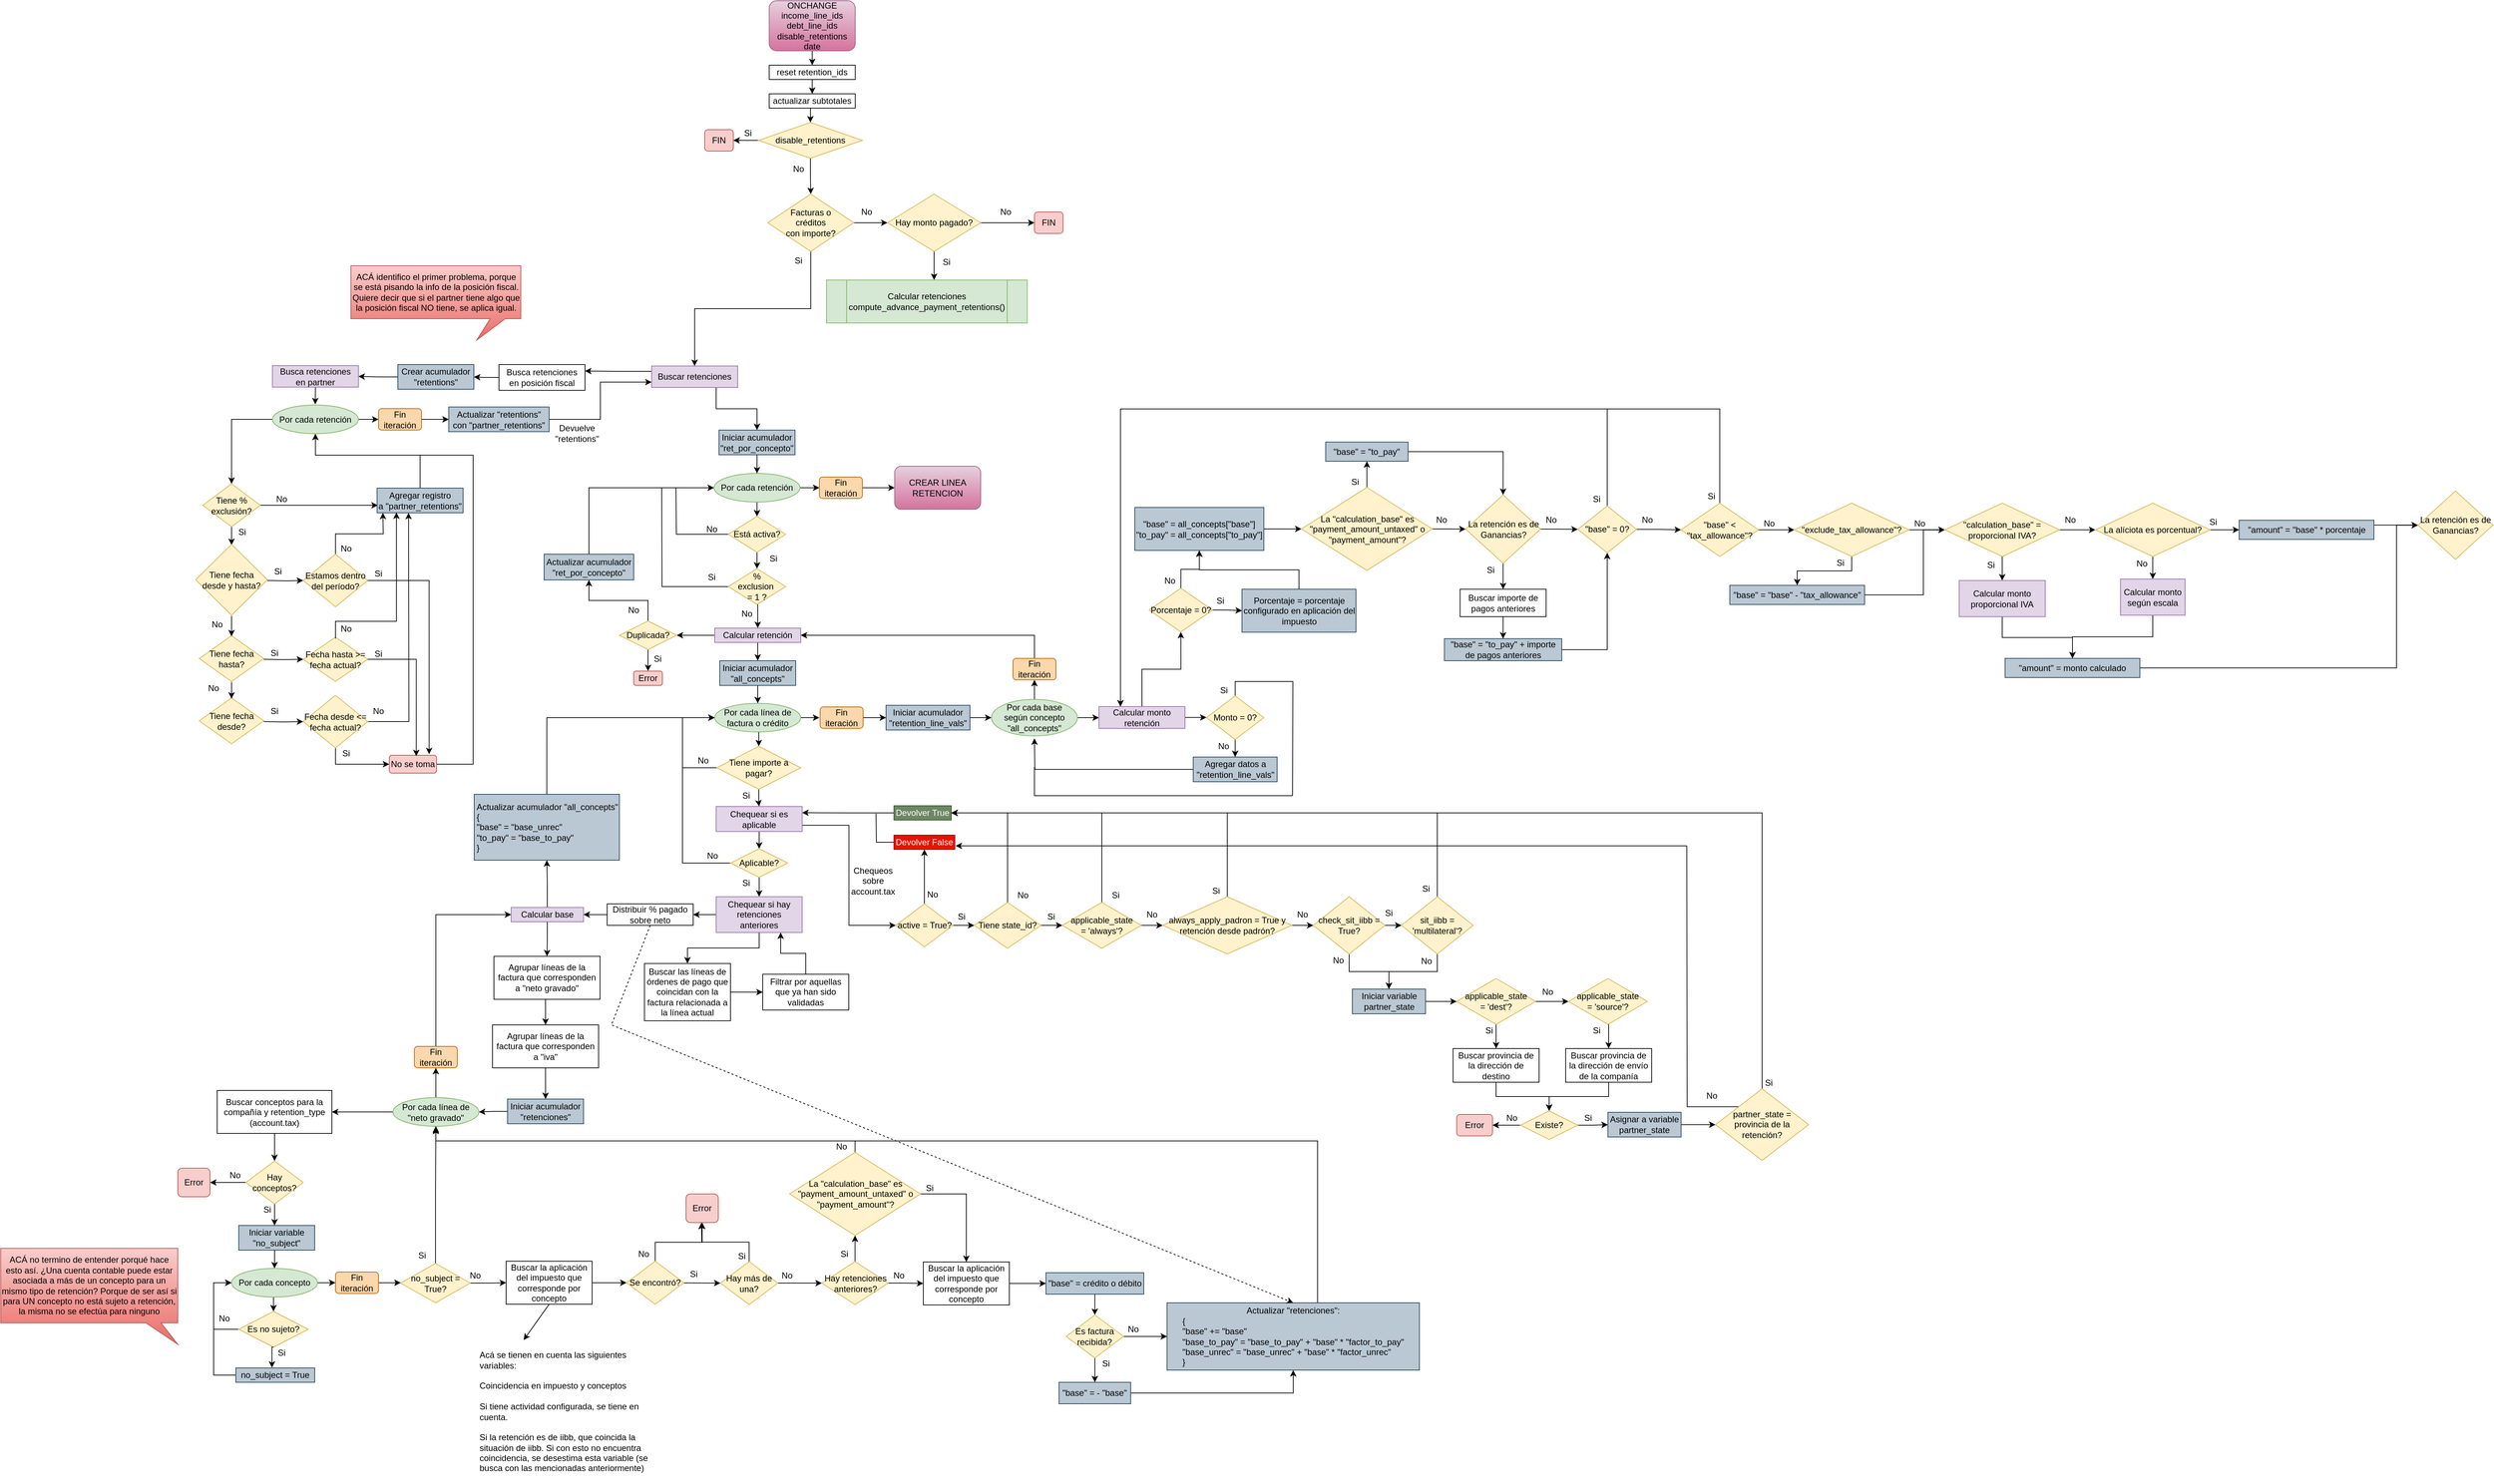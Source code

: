 <mxfile version="22.1.21" type="github">
  <diagram id="C5RBs43oDa-KdzZeNtuy" name="Page-1">
    <mxGraphModel dx="2970" dy="1924" grid="1" gridSize="10" guides="1" tooltips="1" connect="1" arrows="1" fold="1" page="1" pageScale="1" pageWidth="827" pageHeight="1169" math="0" shadow="0">
      <root>
        <mxCell id="WIyWlLk6GJQsqaUBKTNV-0" />
        <mxCell id="WIyWlLk6GJQsqaUBKTNV-1" parent="WIyWlLk6GJQsqaUBKTNV-0" />
        <mxCell id="uQpICD7PjBjKIR8CFugr-218" style="edgeStyle=orthogonalEdgeStyle;rounded=0;orthogonalLoop=1;jettySize=auto;html=1;exitX=0.75;exitY=1;exitDx=0;exitDy=0;entryX=0.5;entryY=0;entryDx=0;entryDy=0;" parent="WIyWlLk6GJQsqaUBKTNV-1" source="uQpICD7PjBjKIR8CFugr-1" target="uQpICD7PjBjKIR8CFugr-217" edge="1">
          <mxGeometry relative="1" as="geometry" />
        </mxCell>
        <mxCell id="uQpICD7PjBjKIR8CFugr-224" style="edgeStyle=orthogonalEdgeStyle;rounded=0;orthogonalLoop=1;jettySize=auto;html=1;exitX=0;exitY=0.25;exitDx=0;exitDy=0;entryX=1;entryY=0.25;entryDx=0;entryDy=0;" parent="WIyWlLk6GJQsqaUBKTNV-1" source="uQpICD7PjBjKIR8CFugr-1" target="uQpICD7PjBjKIR8CFugr-23" edge="1">
          <mxGeometry relative="1" as="geometry" />
        </mxCell>
        <mxCell id="uQpICD7PjBjKIR8CFugr-1" value="Buscar retenciones" style="rounded=0;whiteSpace=wrap;html=1;fillColor=#e1d5e7;strokeColor=#9673a6;" parent="WIyWlLk6GJQsqaUBKTNV-1" vertex="1">
          <mxGeometry x="26" y="-230" width="120" height="30" as="geometry" />
        </mxCell>
        <mxCell id="uQpICD7PjBjKIR8CFugr-8" style="edgeStyle=orthogonalEdgeStyle;rounded=0;orthogonalLoop=1;jettySize=auto;html=1;exitX=0.5;exitY=1;exitDx=0;exitDy=0;entryX=0.5;entryY=0;entryDx=0;entryDy=0;" parent="WIyWlLk6GJQsqaUBKTNV-1" source="uQpICD7PjBjKIR8CFugr-5" target="uQpICD7PjBjKIR8CFugr-7" edge="1">
          <mxGeometry relative="1" as="geometry" />
        </mxCell>
        <mxCell id="uQpICD7PjBjKIR8CFugr-182" style="edgeStyle=orthogonalEdgeStyle;rounded=0;orthogonalLoop=1;jettySize=auto;html=1;exitX=1;exitY=0.5;exitDx=0;exitDy=0;entryX=0;entryY=0.5;entryDx=0;entryDy=0;" parent="WIyWlLk6GJQsqaUBKTNV-1" source="uQpICD7PjBjKIR8CFugr-5" target="uQpICD7PjBjKIR8CFugr-181" edge="1">
          <mxGeometry relative="1" as="geometry" />
        </mxCell>
        <mxCell id="uQpICD7PjBjKIR8CFugr-5" value="Por cada retención" style="ellipse;whiteSpace=wrap;html=1;fillColor=#d5e8d4;strokeColor=#82b366;" parent="WIyWlLk6GJQsqaUBKTNV-1" vertex="1">
          <mxGeometry x="113" y="-80" width="120" height="40" as="geometry" />
        </mxCell>
        <mxCell id="uQpICD7PjBjKIR8CFugr-127" style="edgeStyle=orthogonalEdgeStyle;rounded=0;orthogonalLoop=1;jettySize=auto;html=1;exitX=0;exitY=0.5;exitDx=0;exitDy=0;endArrow=none;endFill=0;" parent="WIyWlLk6GJQsqaUBKTNV-1" source="uQpICD7PjBjKIR8CFugr-7" edge="1">
          <mxGeometry relative="1" as="geometry">
            <mxPoint x="60" y="-60.0" as="targetPoint" />
          </mxGeometry>
        </mxCell>
        <mxCell id="uQpICD7PjBjKIR8CFugr-177" style="edgeStyle=orthogonalEdgeStyle;rounded=0;orthogonalLoop=1;jettySize=auto;html=1;exitX=0.5;exitY=1;exitDx=0;exitDy=0;entryX=0.5;entryY=0;entryDx=0;entryDy=0;" parent="WIyWlLk6GJQsqaUBKTNV-1" source="uQpICD7PjBjKIR8CFugr-7" target="uQpICD7PjBjKIR8CFugr-16" edge="1">
          <mxGeometry relative="1" as="geometry" />
        </mxCell>
        <mxCell id="uQpICD7PjBjKIR8CFugr-7" value="Está activa?" style="rhombus;whiteSpace=wrap;html=1;fillColor=#fff2cc;strokeColor=#d6b656;" parent="WIyWlLk6GJQsqaUBKTNV-1" vertex="1">
          <mxGeometry x="133" y="-20" width="80" height="50" as="geometry" />
        </mxCell>
        <mxCell id="uQpICD7PjBjKIR8CFugr-13" value="Si" style="text;html=1;strokeColor=none;fillColor=none;align=center;verticalAlign=middle;whiteSpace=wrap;rounded=0;" parent="WIyWlLk6GJQsqaUBKTNV-1" vertex="1">
          <mxGeometry x="20" y="170.5" width="29" height="16" as="geometry" />
        </mxCell>
        <mxCell id="uQpICD7PjBjKIR8CFugr-178" style="edgeStyle=orthogonalEdgeStyle;rounded=0;orthogonalLoop=1;jettySize=auto;html=1;exitX=0;exitY=0.5;exitDx=0;exitDy=0;endArrow=none;endFill=0;" parent="WIyWlLk6GJQsqaUBKTNV-1" source="uQpICD7PjBjKIR8CFugr-16" edge="1">
          <mxGeometry relative="1" as="geometry">
            <mxPoint x="40" y="-60.0" as="targetPoint" />
          </mxGeometry>
        </mxCell>
        <mxCell id="uQpICD7PjBjKIR8CFugr-180" style="edgeStyle=orthogonalEdgeStyle;rounded=0;orthogonalLoop=1;jettySize=auto;html=1;exitX=0.5;exitY=1;exitDx=0;exitDy=0;entryX=0.5;entryY=0;entryDx=0;entryDy=0;" parent="WIyWlLk6GJQsqaUBKTNV-1" source="uQpICD7PjBjKIR8CFugr-16" target="uQpICD7PjBjKIR8CFugr-25" edge="1">
          <mxGeometry relative="1" as="geometry" />
        </mxCell>
        <mxCell id="uQpICD7PjBjKIR8CFugr-16" value="%&lt;br&gt;exclusion&amp;nbsp;&lt;br&gt;= 1 ?" style="rhombus;whiteSpace=wrap;html=1;fillColor=#fff2cc;strokeColor=#d6b656;" parent="WIyWlLk6GJQsqaUBKTNV-1" vertex="1">
          <mxGeometry x="133" y="53" width="80" height="50" as="geometry" />
        </mxCell>
        <mxCell id="uQpICD7PjBjKIR8CFugr-20" value="No" style="text;html=1;strokeColor=none;fillColor=none;align=center;verticalAlign=middle;whiteSpace=wrap;rounded=0;" parent="WIyWlLk6GJQsqaUBKTNV-1" vertex="1">
          <mxGeometry x="147" y="103" width="24" height="26" as="geometry" />
        </mxCell>
        <mxCell id="uQpICD7PjBjKIR8CFugr-21" value="Si" style="text;html=1;strokeColor=none;fillColor=none;align=center;verticalAlign=middle;whiteSpace=wrap;rounded=0;" parent="WIyWlLk6GJQsqaUBKTNV-1" vertex="1">
          <mxGeometry x="100" y="53" width="20" height="24" as="geometry" />
        </mxCell>
        <mxCell id="uQpICD7PjBjKIR8CFugr-170" style="edgeStyle=orthogonalEdgeStyle;rounded=0;orthogonalLoop=1;jettySize=auto;html=1;exitX=0;exitY=0.5;exitDx=0;exitDy=0;" parent="WIyWlLk6GJQsqaUBKTNV-1" source="uQpICD7PjBjKIR8CFugr-23" target="uQpICD7PjBjKIR8CFugr-168" edge="1">
          <mxGeometry relative="1" as="geometry" />
        </mxCell>
        <mxCell id="uQpICD7PjBjKIR8CFugr-23" value="Busca retenciones&lt;br&gt;en posición fiscal" style="rounded=0;whiteSpace=wrap;html=1;" parent="WIyWlLk6GJQsqaUBKTNV-1" vertex="1">
          <mxGeometry x="-187" y="-232" width="120" height="36" as="geometry" />
        </mxCell>
        <mxCell id="uQpICD7PjBjKIR8CFugr-179" style="edgeStyle=orthogonalEdgeStyle;rounded=0;orthogonalLoop=1;jettySize=auto;html=1;exitX=0;exitY=0.5;exitDx=0;exitDy=0;entryX=1;entryY=0.5;entryDx=0;entryDy=0;" parent="WIyWlLk6GJQsqaUBKTNV-1" source="uQpICD7PjBjKIR8CFugr-25" target="uQpICD7PjBjKIR8CFugr-27" edge="1">
          <mxGeometry relative="1" as="geometry" />
        </mxCell>
        <mxCell id="uQpICD7PjBjKIR8CFugr-228" style="edgeStyle=orthogonalEdgeStyle;rounded=0;orthogonalLoop=1;jettySize=auto;html=1;exitX=0.5;exitY=1;exitDx=0;exitDy=0;" parent="WIyWlLk6GJQsqaUBKTNV-1" source="uQpICD7PjBjKIR8CFugr-25" target="uQpICD7PjBjKIR8CFugr-227" edge="1">
          <mxGeometry relative="1" as="geometry" />
        </mxCell>
        <mxCell id="uQpICD7PjBjKIR8CFugr-25" value="Calcular retención" style="rounded=0;whiteSpace=wrap;html=1;fillColor=#e1d5e7;strokeColor=#9673a6;" parent="WIyWlLk6GJQsqaUBKTNV-1" vertex="1">
          <mxGeometry x="114" y="136" width="120" height="20" as="geometry" />
        </mxCell>
        <mxCell id="uQpICD7PjBjKIR8CFugr-29" style="edgeStyle=orthogonalEdgeStyle;rounded=0;orthogonalLoop=1;jettySize=auto;html=1;exitX=0.5;exitY=1;exitDx=0;exitDy=0;" parent="WIyWlLk6GJQsqaUBKTNV-1" source="uQpICD7PjBjKIR8CFugr-27" target="uQpICD7PjBjKIR8CFugr-28" edge="1">
          <mxGeometry relative="1" as="geometry" />
        </mxCell>
        <mxCell id="uQpICD7PjBjKIR8CFugr-234" style="edgeStyle=orthogonalEdgeStyle;rounded=0;orthogonalLoop=1;jettySize=auto;html=1;exitX=0.5;exitY=0;exitDx=0;exitDy=0;entryX=0.5;entryY=1;entryDx=0;entryDy=0;" parent="WIyWlLk6GJQsqaUBKTNV-1" source="uQpICD7PjBjKIR8CFugr-27" target="uQpICD7PjBjKIR8CFugr-233" edge="1">
          <mxGeometry relative="1" as="geometry" />
        </mxCell>
        <mxCell id="uQpICD7PjBjKIR8CFugr-27" value="Duplicada?" style="rhombus;whiteSpace=wrap;html=1;fillColor=#fff2cc;strokeColor=#d6b656;" parent="WIyWlLk6GJQsqaUBKTNV-1" vertex="1">
          <mxGeometry x="-19" y="126" width="80" height="40" as="geometry" />
        </mxCell>
        <mxCell id="uQpICD7PjBjKIR8CFugr-28" value="Error" style="rounded=1;whiteSpace=wrap;html=1;fillColor=#f8cecc;strokeColor=#b85450;" parent="WIyWlLk6GJQsqaUBKTNV-1" vertex="1">
          <mxGeometry x="1" y="196" width="40" height="20" as="geometry" />
        </mxCell>
        <mxCell id="uQpICD7PjBjKIR8CFugr-40" value="Si" style="text;html=1;strokeColor=none;fillColor=none;align=center;verticalAlign=middle;whiteSpace=wrap;rounded=0;" parent="WIyWlLk6GJQsqaUBKTNV-1" vertex="1">
          <mxGeometry x="181" y="31.5" width="30" height="15" as="geometry" />
        </mxCell>
        <mxCell id="uQpICD7PjBjKIR8CFugr-46" value="No" style="text;html=1;strokeColor=none;fillColor=none;align=center;verticalAlign=middle;whiteSpace=wrap;rounded=0;" parent="WIyWlLk6GJQsqaUBKTNV-1" vertex="1">
          <mxGeometry x="-29" y="96" width="60" height="30" as="geometry" />
        </mxCell>
        <mxCell id="uQpICD7PjBjKIR8CFugr-52" style="edgeStyle=orthogonalEdgeStyle;rounded=0;orthogonalLoop=1;jettySize=auto;html=1;exitX=0.5;exitY=1;exitDx=0;exitDy=0;" parent="WIyWlLk6GJQsqaUBKTNV-1" source="uQpICD7PjBjKIR8CFugr-48" edge="1">
          <mxGeometry relative="1" as="geometry">
            <mxPoint x="-443.241" y="-176.5" as="targetPoint" />
          </mxGeometry>
        </mxCell>
        <mxCell id="uQpICD7PjBjKIR8CFugr-48" value="Busca retenciones&lt;br&gt;en partner" style="rounded=0;whiteSpace=wrap;html=1;fillColor=#e1d5e7;strokeColor=#9673a6;" parent="WIyWlLk6GJQsqaUBKTNV-1" vertex="1">
          <mxGeometry x="-503" y="-230.5" width="120" height="30" as="geometry" />
        </mxCell>
        <mxCell id="uQpICD7PjBjKIR8CFugr-50" value="ACÁ identifico el primer problema, porque se está pisando la info de la posición fiscal. Quiere decir que si el partner tiene algo que la posición fiscal NO tiene, se aplica igual." style="shape=callout;whiteSpace=wrap;html=1;perimeter=calloutPerimeter;fillColor=#f8cecc;gradientColor=#ea6b66;strokeColor=#b85450;base=21;size=30;position=0.82;position2=0.74;" parent="WIyWlLk6GJQsqaUBKTNV-1" vertex="1">
          <mxGeometry x="-393.5" y="-370" width="237" height="104" as="geometry" />
        </mxCell>
        <mxCell id="uQpICD7PjBjKIR8CFugr-53" style="edgeStyle=orthogonalEdgeStyle;rounded=0;orthogonalLoop=1;jettySize=auto;html=1;exitX=1;exitY=0.5;exitDx=0;exitDy=0;entryX=0;entryY=0.5;entryDx=0;entryDy=0;" parent="WIyWlLk6GJQsqaUBKTNV-1" source="uQpICD7PjBjKIR8CFugr-51" edge="1">
          <mxGeometry relative="1" as="geometry">
            <mxPoint x="-356" y="-35.5" as="targetPoint" />
          </mxGeometry>
        </mxCell>
        <mxCell id="uQpICD7PjBjKIR8CFugr-58" style="edgeStyle=orthogonalEdgeStyle;rounded=0;orthogonalLoop=1;jettySize=auto;html=1;exitX=0.5;exitY=1;exitDx=0;exitDy=0;entryX=0.5;entryY=0;entryDx=0;entryDy=0;" parent="WIyWlLk6GJQsqaUBKTNV-1" source="uQpICD7PjBjKIR8CFugr-51" edge="1">
          <mxGeometry relative="1" as="geometry">
            <mxPoint x="-560" y="20.0" as="targetPoint" />
          </mxGeometry>
        </mxCell>
        <mxCell id="uQpICD7PjBjKIR8CFugr-51" value="Tiene %&lt;br&gt;exclusión?" style="rhombus;whiteSpace=wrap;html=1;fillColor=#fff2cc;strokeColor=#d6b656;" parent="WIyWlLk6GJQsqaUBKTNV-1" vertex="1">
          <mxGeometry x="-600" y="-65.5" width="80" height="60" as="geometry" />
        </mxCell>
        <mxCell id="uQpICD7PjBjKIR8CFugr-54" value="No" style="text;html=1;strokeColor=none;fillColor=none;align=center;verticalAlign=middle;whiteSpace=wrap;rounded=0;" parent="WIyWlLk6GJQsqaUBKTNV-1" vertex="1">
          <mxGeometry x="-520" y="-59.5" width="60" height="30" as="geometry" />
        </mxCell>
        <mxCell id="uQpICD7PjBjKIR8CFugr-55" value="Tiene fecha desde?" style="rhombus;whiteSpace=wrap;html=1;fillColor=#fff2cc;strokeColor=#d6b656;" parent="WIyWlLk6GJQsqaUBKTNV-1" vertex="1">
          <mxGeometry x="-605" y="233.5" width="90" height="64" as="geometry" />
        </mxCell>
        <mxCell id="uQpICD7PjBjKIR8CFugr-61" style="edgeStyle=orthogonalEdgeStyle;rounded=0;orthogonalLoop=1;jettySize=auto;html=1;entryX=0.5;entryY=0;entryDx=0;entryDy=0;" parent="WIyWlLk6GJQsqaUBKTNV-1" edge="1">
          <mxGeometry relative="1" as="geometry">
            <mxPoint x="-559.966" y="211.475" as="sourcePoint" />
            <mxPoint x="-560" y="234.5" as="targetPoint" />
          </mxGeometry>
        </mxCell>
        <mxCell id="uQpICD7PjBjKIR8CFugr-90" style="edgeStyle=orthogonalEdgeStyle;rounded=0;orthogonalLoop=1;jettySize=auto;html=1;exitX=1;exitY=0.5;exitDx=0;exitDy=0;entryX=0;entryY=0.5;entryDx=0;entryDy=0;" parent="WIyWlLk6GJQsqaUBKTNV-1" target="uQpICD7PjBjKIR8CFugr-87" edge="1">
          <mxGeometry relative="1" as="geometry">
            <mxPoint x="-515.0" y="179.5" as="sourcePoint" />
          </mxGeometry>
        </mxCell>
        <mxCell id="uQpICD7PjBjKIR8CFugr-56" value="Tiene fecha hasta?" style="rhombus;whiteSpace=wrap;html=1;fillColor=#fff2cc;strokeColor=#d6b656;" parent="WIyWlLk6GJQsqaUBKTNV-1" vertex="1">
          <mxGeometry x="-605" y="146.5" width="90" height="64" as="geometry" />
        </mxCell>
        <mxCell id="uQpICD7PjBjKIR8CFugr-59" style="edgeStyle=orthogonalEdgeStyle;rounded=0;orthogonalLoop=1;jettySize=auto;html=1;exitX=0.5;exitY=1;exitDx=0;exitDy=0;entryX=0.5;entryY=0;entryDx=0;entryDy=0;" parent="WIyWlLk6GJQsqaUBKTNV-1" edge="1">
          <mxGeometry relative="1" as="geometry">
            <mxPoint x="-560" y="119.0" as="sourcePoint" />
            <mxPoint x="-560" y="147.5" as="targetPoint" />
          </mxGeometry>
        </mxCell>
        <mxCell id="uQpICD7PjBjKIR8CFugr-84" style="edgeStyle=orthogonalEdgeStyle;rounded=0;orthogonalLoop=1;jettySize=auto;html=1;exitX=1;exitY=0.5;exitDx=0;exitDy=0;entryX=0;entryY=0.5;entryDx=0;entryDy=0;" parent="WIyWlLk6GJQsqaUBKTNV-1" target="uQpICD7PjBjKIR8CFugr-65" edge="1">
          <mxGeometry relative="1" as="geometry">
            <mxPoint x="-510.0" y="69.5" as="sourcePoint" />
          </mxGeometry>
        </mxCell>
        <mxCell id="uQpICD7PjBjKIR8CFugr-57" value="Tiene fecha desde y hasta?" style="rhombus;whiteSpace=wrap;html=1;fillColor=#fff2cc;strokeColor=#d6b656;" parent="WIyWlLk6GJQsqaUBKTNV-1" vertex="1">
          <mxGeometry x="-610" y="19" width="100" height="99" as="geometry" />
        </mxCell>
        <mxCell id="uQpICD7PjBjKIR8CFugr-62" value="No" style="text;html=1;strokeColor=none;fillColor=none;align=center;verticalAlign=middle;whiteSpace=wrap;rounded=0;" parent="WIyWlLk6GJQsqaUBKTNV-1" vertex="1">
          <mxGeometry x="-600" y="117.5" width="40" height="27" as="geometry" />
        </mxCell>
        <mxCell id="uQpICD7PjBjKIR8CFugr-64" value="No" style="text;html=1;strokeColor=none;fillColor=none;align=center;verticalAlign=middle;whiteSpace=wrap;rounded=0;" parent="WIyWlLk6GJQsqaUBKTNV-1" vertex="1">
          <mxGeometry x="-605" y="206.5" width="40" height="27" as="geometry" />
        </mxCell>
        <mxCell id="uQpICD7PjBjKIR8CFugr-83" style="edgeStyle=orthogonalEdgeStyle;rounded=0;orthogonalLoop=1;jettySize=auto;html=1;exitX=0.5;exitY=0;exitDx=0;exitDy=0;entryX=0;entryY=1;entryDx=0;entryDy=0;" parent="WIyWlLk6GJQsqaUBKTNV-1" source="uQpICD7PjBjKIR8CFugr-65" edge="1">
          <mxGeometry relative="1" as="geometry">
            <mxPoint x="-348.925" y="-25.044" as="targetPoint" />
          </mxGeometry>
        </mxCell>
        <mxCell id="uQpICD7PjBjKIR8CFugr-65" value="Estamos dentro del período?" style="rhombus;whiteSpace=wrap;html=1;fillColor=#fff2cc;strokeColor=#d6b656;" parent="WIyWlLk6GJQsqaUBKTNV-1" vertex="1">
          <mxGeometry x="-460" y="32.75" width="90" height="73.5" as="geometry" />
        </mxCell>
        <mxCell id="uQpICD7PjBjKIR8CFugr-73" value="Si" style="text;html=1;strokeColor=none;fillColor=none;align=center;verticalAlign=middle;whiteSpace=wrap;rounded=0;" parent="WIyWlLk6GJQsqaUBKTNV-1" vertex="1">
          <mxGeometry x="-510" y="49.5" width="30" height="15" as="geometry" />
        </mxCell>
        <mxCell id="uQpICD7PjBjKIR8CFugr-74" value="Si" style="text;html=1;strokeColor=none;fillColor=none;align=center;verticalAlign=middle;whiteSpace=wrap;rounded=0;" parent="WIyWlLk6GJQsqaUBKTNV-1" vertex="1">
          <mxGeometry x="-515" y="163.25" width="30" height="15" as="geometry" />
        </mxCell>
        <mxCell id="uQpICD7PjBjKIR8CFugr-75" value="Si" style="text;html=1;strokeColor=none;fillColor=none;align=center;verticalAlign=middle;whiteSpace=wrap;rounded=0;" parent="WIyWlLk6GJQsqaUBKTNV-1" vertex="1">
          <mxGeometry x="-515" y="244.5" width="30" height="15" as="geometry" />
        </mxCell>
        <mxCell id="uQpICD7PjBjKIR8CFugr-78" value="No" style="text;html=1;strokeColor=none;fillColor=none;align=center;verticalAlign=middle;whiteSpace=wrap;rounded=0;" parent="WIyWlLk6GJQsqaUBKTNV-1" vertex="1">
          <mxGeometry x="-430" y="9.5" width="60" height="30" as="geometry" />
        </mxCell>
        <mxCell id="uQpICD7PjBjKIR8CFugr-160" style="edgeStyle=orthogonalEdgeStyle;rounded=0;orthogonalLoop=1;jettySize=auto;html=1;exitX=1;exitY=0.5;exitDx=0;exitDy=0;" parent="WIyWlLk6GJQsqaUBKTNV-1" source="uQpICD7PjBjKIR8CFugr-79" target="uQpICD7PjBjKIR8CFugr-150" edge="1">
          <mxGeometry relative="1" as="geometry">
            <Array as="points">
              <mxPoint x="-223" y="325.5" />
              <mxPoint x="-223" y="-105.5" />
              <mxPoint x="-443" y="-105.5" />
            </Array>
          </mxGeometry>
        </mxCell>
        <mxCell id="uQpICD7PjBjKIR8CFugr-79" value="No se toma" style="rounded=1;whiteSpace=wrap;html=1;fillColor=#f8cecc;strokeColor=#b85450;" parent="WIyWlLk6GJQsqaUBKTNV-1" vertex="1">
          <mxGeometry x="-340" y="313.5" width="66" height="25" as="geometry" />
        </mxCell>
        <mxCell id="uQpICD7PjBjKIR8CFugr-81" value="Si" style="text;html=1;strokeColor=none;fillColor=none;align=center;verticalAlign=middle;whiteSpace=wrap;rounded=0;" parent="WIyWlLk6GJQsqaUBKTNV-1" vertex="1">
          <mxGeometry x="-370" y="52" width="30" height="15" as="geometry" />
        </mxCell>
        <mxCell id="uQpICD7PjBjKIR8CFugr-82" value="Si" style="text;html=1;strokeColor=none;fillColor=none;align=center;verticalAlign=middle;whiteSpace=wrap;rounded=0;" parent="WIyWlLk6GJQsqaUBKTNV-1" vertex="1">
          <mxGeometry x="-560" y="-5.5" width="30" height="15" as="geometry" />
        </mxCell>
        <mxCell id="uQpICD7PjBjKIR8CFugr-87" value="Fecha hasta &amp;gt;=&lt;br&gt;fecha actual?" style="rhombus;whiteSpace=wrap;html=1;fillColor=#fff2cc;strokeColor=#d6b656;" parent="WIyWlLk6GJQsqaUBKTNV-1" vertex="1">
          <mxGeometry x="-460" y="148.63" width="90" height="61.75" as="geometry" />
        </mxCell>
        <mxCell id="uQpICD7PjBjKIR8CFugr-96" style="edgeStyle=orthogonalEdgeStyle;rounded=0;orthogonalLoop=1;jettySize=auto;html=1;exitX=0.5;exitY=1;exitDx=0;exitDy=0;entryX=0;entryY=0.5;entryDx=0;entryDy=0;" parent="WIyWlLk6GJQsqaUBKTNV-1" source="uQpICD7PjBjKIR8CFugr-88" target="uQpICD7PjBjKIR8CFugr-79" edge="1">
          <mxGeometry relative="1" as="geometry" />
        </mxCell>
        <mxCell id="uQpICD7PjBjKIR8CFugr-108" style="edgeStyle=orthogonalEdgeStyle;rounded=0;orthogonalLoop=1;jettySize=auto;html=1;exitX=1;exitY=0.5;exitDx=0;exitDy=0;entryX=1;entryY=1;entryDx=0;entryDy=0;" parent="WIyWlLk6GJQsqaUBKTNV-1" source="uQpICD7PjBjKIR8CFugr-88" edge="1">
          <mxGeometry relative="1" as="geometry">
            <mxPoint x="-313.075" y="-25.044" as="targetPoint" />
          </mxGeometry>
        </mxCell>
        <mxCell id="uQpICD7PjBjKIR8CFugr-88" value="Fecha desde &amp;lt;=&lt;br&gt;fecha actual?" style="rhombus;whiteSpace=wrap;html=1;fillColor=#fff2cc;strokeColor=#d6b656;" parent="WIyWlLk6GJQsqaUBKTNV-1" vertex="1">
          <mxGeometry x="-460" y="229.75" width="90" height="73.5" as="geometry" />
        </mxCell>
        <mxCell id="uQpICD7PjBjKIR8CFugr-89" style="edgeStyle=orthogonalEdgeStyle;rounded=0;orthogonalLoop=1;jettySize=auto;html=1;exitX=1;exitY=0.5;exitDx=0;exitDy=0;entryX=0;entryY=0.5;entryDx=0;entryDy=0;" parent="WIyWlLk6GJQsqaUBKTNV-1" target="uQpICD7PjBjKIR8CFugr-88" edge="1">
          <mxGeometry relative="1" as="geometry">
            <mxPoint x="-515.0" y="266.5" as="sourcePoint" />
          </mxGeometry>
        </mxCell>
        <mxCell id="uQpICD7PjBjKIR8CFugr-95" value="Si" style="text;html=1;strokeColor=none;fillColor=none;align=center;verticalAlign=middle;whiteSpace=wrap;rounded=0;" parent="WIyWlLk6GJQsqaUBKTNV-1" vertex="1">
          <mxGeometry x="-415" y="303.25" width="30" height="15" as="geometry" />
        </mxCell>
        <mxCell id="uQpICD7PjBjKIR8CFugr-100" value="No" style="text;html=1;strokeColor=none;fillColor=none;align=center;verticalAlign=middle;whiteSpace=wrap;rounded=0;" parent="WIyWlLk6GJQsqaUBKTNV-1" vertex="1">
          <mxGeometry x="-370" y="244.5" width="30" height="15" as="geometry" />
        </mxCell>
        <mxCell id="uQpICD7PjBjKIR8CFugr-103" style="edgeStyle=orthogonalEdgeStyle;rounded=0;orthogonalLoop=1;jettySize=auto;html=1;exitX=0.5;exitY=0;exitDx=0;exitDy=0;" parent="WIyWlLk6GJQsqaUBKTNV-1" edge="1">
          <mxGeometry relative="1" as="geometry">
            <mxPoint x="-415" y="150.63" as="sourcePoint" />
            <mxPoint x="-330" y="-25.5" as="targetPoint" />
            <Array as="points">
              <mxPoint x="-415" y="126.5" />
              <mxPoint x="-330" y="126.5" />
            </Array>
          </mxGeometry>
        </mxCell>
        <mxCell id="uQpICD7PjBjKIR8CFugr-104" value="No" style="text;html=1;strokeColor=none;fillColor=none;align=center;verticalAlign=middle;whiteSpace=wrap;rounded=0;" parent="WIyWlLk6GJQsqaUBKTNV-1" vertex="1">
          <mxGeometry x="-415" y="129.5" width="30" height="15" as="geometry" />
        </mxCell>
        <mxCell id="uQpICD7PjBjKIR8CFugr-105" style="edgeStyle=orthogonalEdgeStyle;rounded=0;orthogonalLoop=1;jettySize=auto;html=1;exitX=1;exitY=0.5;exitDx=0;exitDy=0;entryX=0.843;entryY=-0.059;entryDx=0;entryDy=0;entryPerimeter=0;" parent="WIyWlLk6GJQsqaUBKTNV-1" source="uQpICD7PjBjKIR8CFugr-65" target="uQpICD7PjBjKIR8CFugr-79" edge="1">
          <mxGeometry relative="1" as="geometry" />
        </mxCell>
        <mxCell id="uQpICD7PjBjKIR8CFugr-107" value="Si" style="text;html=1;strokeColor=none;fillColor=none;align=center;verticalAlign=middle;whiteSpace=wrap;rounded=0;" parent="WIyWlLk6GJQsqaUBKTNV-1" vertex="1">
          <mxGeometry x="-370" y="164.5" width="30" height="15" as="geometry" />
        </mxCell>
        <mxCell id="uQpICD7PjBjKIR8CFugr-111" style="edgeStyle=orthogonalEdgeStyle;rounded=0;orthogonalLoop=1;jettySize=auto;html=1;exitX=1;exitY=0.5;exitDx=0;exitDy=0;entryX=0.571;entryY=0.051;entryDx=0;entryDy=0;entryPerimeter=0;" parent="WIyWlLk6GJQsqaUBKTNV-1" source="uQpICD7PjBjKIR8CFugr-87" target="uQpICD7PjBjKIR8CFugr-79" edge="1">
          <mxGeometry relative="1" as="geometry" />
        </mxCell>
        <mxCell id="uQpICD7PjBjKIR8CFugr-115" style="edgeStyle=orthogonalEdgeStyle;rounded=0;orthogonalLoop=1;jettySize=auto;html=1;exitX=0.5;exitY=1;exitDx=0;exitDy=0;entryX=0.5;entryY=0;entryDx=0;entryDy=0;" parent="WIyWlLk6GJQsqaUBKTNV-1" source="uQpICD7PjBjKIR8CFugr-112" target="uQpICD7PjBjKIR8CFugr-114" edge="1">
          <mxGeometry relative="1" as="geometry" />
        </mxCell>
        <mxCell id="uQpICD7PjBjKIR8CFugr-241" style="edgeStyle=orthogonalEdgeStyle;rounded=0;orthogonalLoop=1;jettySize=auto;html=1;exitX=1;exitY=0.5;exitDx=0;exitDy=0;" parent="WIyWlLk6GJQsqaUBKTNV-1" source="uQpICD7PjBjKIR8CFugr-112" edge="1">
          <mxGeometry relative="1" as="geometry">
            <mxPoint x="260" y="261.333" as="targetPoint" />
          </mxGeometry>
        </mxCell>
        <mxCell id="uQpICD7PjBjKIR8CFugr-112" value="Por cada línea de factura o crédito" style="ellipse;whiteSpace=wrap;html=1;fillColor=#d5e8d4;strokeColor=#82b366;" parent="WIyWlLk6GJQsqaUBKTNV-1" vertex="1">
          <mxGeometry x="114" y="241" width="120" height="40" as="geometry" />
        </mxCell>
        <mxCell id="uQpICD7PjBjKIR8CFugr-120" style="edgeStyle=orthogonalEdgeStyle;rounded=0;orthogonalLoop=1;jettySize=auto;html=1;exitX=0.5;exitY=1;exitDx=0;exitDy=0;" parent="WIyWlLk6GJQsqaUBKTNV-1" source="uQpICD7PjBjKIR8CFugr-114" target="uQpICD7PjBjKIR8CFugr-119" edge="1">
          <mxGeometry relative="1" as="geometry" />
        </mxCell>
        <mxCell id="uQpICD7PjBjKIR8CFugr-130" style="edgeStyle=orthogonalEdgeStyle;rounded=0;orthogonalLoop=1;jettySize=auto;html=1;exitX=0;exitY=0.5;exitDx=0;exitDy=0;endArrow=none;endFill=0;" parent="WIyWlLk6GJQsqaUBKTNV-1" source="uQpICD7PjBjKIR8CFugr-114" edge="1">
          <mxGeometry relative="1" as="geometry">
            <mxPoint x="69" y="331" as="targetPoint" />
          </mxGeometry>
        </mxCell>
        <mxCell id="uQpICD7PjBjKIR8CFugr-114" value="Tiene importe a pagar?" style="rhombus;whiteSpace=wrap;html=1;fillColor=#fff2cc;strokeColor=#d6b656;" parent="WIyWlLk6GJQsqaUBKTNV-1" vertex="1">
          <mxGeometry x="117" y="301" width="117" height="60" as="geometry" />
        </mxCell>
        <mxCell id="uQpICD7PjBjKIR8CFugr-117" value="No" style="text;html=1;strokeColor=none;fillColor=none;align=center;verticalAlign=middle;whiteSpace=wrap;rounded=0;" parent="WIyWlLk6GJQsqaUBKTNV-1" vertex="1">
          <mxGeometry x="83" y="311" width="30" height="20" as="geometry" />
        </mxCell>
        <mxCell id="uQpICD7PjBjKIR8CFugr-123" style="edgeStyle=orthogonalEdgeStyle;rounded=0;orthogonalLoop=1;jettySize=auto;html=1;exitX=0.5;exitY=1;exitDx=0;exitDy=0;" parent="WIyWlLk6GJQsqaUBKTNV-1" source="uQpICD7PjBjKIR8CFugr-119" target="uQpICD7PjBjKIR8CFugr-122" edge="1">
          <mxGeometry relative="1" as="geometry" />
        </mxCell>
        <mxCell id="uQpICD7PjBjKIR8CFugr-269" style="edgeStyle=orthogonalEdgeStyle;rounded=0;orthogonalLoop=1;jettySize=auto;html=1;exitX=1;exitY=0.75;exitDx=0;exitDy=0;entryX=0;entryY=0.5;entryDx=0;entryDy=0;" parent="WIyWlLk6GJQsqaUBKTNV-1" source="uQpICD7PjBjKIR8CFugr-119" target="uQpICD7PjBjKIR8CFugr-268" edge="1">
          <mxGeometry relative="1" as="geometry" />
        </mxCell>
        <mxCell id="uQpICD7PjBjKIR8CFugr-119" value="Chequear si es aplicable" style="rounded=0;whiteSpace=wrap;html=1;fillColor=#e1d5e7;strokeColor=#9673a6;" parent="WIyWlLk6GJQsqaUBKTNV-1" vertex="1">
          <mxGeometry x="116" y="385" width="120" height="35" as="geometry" />
        </mxCell>
        <mxCell id="uQpICD7PjBjKIR8CFugr-121" value="Si" style="text;html=1;strokeColor=none;fillColor=none;align=center;verticalAlign=middle;whiteSpace=wrap;rounded=0;" parent="WIyWlLk6GJQsqaUBKTNV-1" vertex="1">
          <mxGeometry x="143" y="362" width="30" height="15" as="geometry" />
        </mxCell>
        <mxCell id="uQpICD7PjBjKIR8CFugr-129" style="edgeStyle=orthogonalEdgeStyle;rounded=0;orthogonalLoop=1;jettySize=auto;html=1;exitX=0;exitY=0.5;exitDx=0;exitDy=0;entryX=0;entryY=0.5;entryDx=0;entryDy=0;" parent="WIyWlLk6GJQsqaUBKTNV-1" source="uQpICD7PjBjKIR8CFugr-122" target="uQpICD7PjBjKIR8CFugr-112" edge="1">
          <mxGeometry relative="1" as="geometry">
            <Array as="points">
              <mxPoint x="69" y="464" />
              <mxPoint x="69" y="261" />
            </Array>
          </mxGeometry>
        </mxCell>
        <mxCell id="uQpICD7PjBjKIR8CFugr-134" style="edgeStyle=orthogonalEdgeStyle;rounded=0;orthogonalLoop=1;jettySize=auto;html=1;exitX=0.5;exitY=1;exitDx=0;exitDy=0;" parent="WIyWlLk6GJQsqaUBKTNV-1" source="uQpICD7PjBjKIR8CFugr-122" target="uQpICD7PjBjKIR8CFugr-132" edge="1">
          <mxGeometry relative="1" as="geometry" />
        </mxCell>
        <mxCell id="uQpICD7PjBjKIR8CFugr-122" value="Aplicable?" style="rhombus;whiteSpace=wrap;html=1;fillColor=#fff2cc;strokeColor=#d6b656;" parent="WIyWlLk6GJQsqaUBKTNV-1" vertex="1">
          <mxGeometry x="136" y="444" width="80" height="40" as="geometry" />
        </mxCell>
        <mxCell id="uQpICD7PjBjKIR8CFugr-128" value="No" style="text;html=1;strokeColor=none;fillColor=none;align=center;verticalAlign=middle;whiteSpace=wrap;rounded=0;" parent="WIyWlLk6GJQsqaUBKTNV-1" vertex="1">
          <mxGeometry x="80" y="-17.5" width="60" height="30" as="geometry" />
        </mxCell>
        <mxCell id="uQpICD7PjBjKIR8CFugr-131" value="No" style="text;html=1;strokeColor=none;fillColor=none;align=center;verticalAlign=middle;whiteSpace=wrap;rounded=0;" parent="WIyWlLk6GJQsqaUBKTNV-1" vertex="1">
          <mxGeometry x="96" y="444" width="30" height="20" as="geometry" />
        </mxCell>
        <mxCell id="uQpICD7PjBjKIR8CFugr-230" style="edgeStyle=orthogonalEdgeStyle;rounded=0;orthogonalLoop=1;jettySize=auto;html=1;exitX=0;exitY=0.5;exitDx=0;exitDy=0;entryX=1;entryY=0.5;entryDx=0;entryDy=0;" parent="WIyWlLk6GJQsqaUBKTNV-1" source="uQpICD7PjBjKIR8CFugr-132" target="uQpICD7PjBjKIR8CFugr-135" edge="1">
          <mxGeometry relative="1" as="geometry" />
        </mxCell>
        <mxCell id="uQpICD7PjBjKIR8CFugr-352" style="edgeStyle=orthogonalEdgeStyle;rounded=0;orthogonalLoop=1;jettySize=auto;html=1;exitX=0.5;exitY=1;exitDx=0;exitDy=0;entryX=0.5;entryY=0;entryDx=0;entryDy=0;" parent="WIyWlLk6GJQsqaUBKTNV-1" source="uQpICD7PjBjKIR8CFugr-132" target="uQpICD7PjBjKIR8CFugr-351" edge="1">
          <mxGeometry relative="1" as="geometry" />
        </mxCell>
        <mxCell id="uQpICD7PjBjKIR8CFugr-132" value="Chequear si hay&lt;br&gt;retenciones anteriores" style="rounded=0;whiteSpace=wrap;html=1;fillColor=#e1d5e7;strokeColor=#9673a6;" parent="WIyWlLk6GJQsqaUBKTNV-1" vertex="1">
          <mxGeometry x="116" y="511" width="120" height="50" as="geometry" />
        </mxCell>
        <mxCell id="uQpICD7PjBjKIR8CFugr-133" value="Si" style="text;html=1;strokeColor=none;fillColor=none;align=center;verticalAlign=middle;whiteSpace=wrap;rounded=0;" parent="WIyWlLk6GJQsqaUBKTNV-1" vertex="1">
          <mxGeometry x="143" y="484" width="30" height="15" as="geometry" />
        </mxCell>
        <mxCell id="uQpICD7PjBjKIR8CFugr-238" style="edgeStyle=orthogonalEdgeStyle;rounded=0;orthogonalLoop=1;jettySize=auto;html=1;exitX=0;exitY=0.5;exitDx=0;exitDy=0;entryX=1;entryY=0.5;entryDx=0;entryDy=0;" parent="WIyWlLk6GJQsqaUBKTNV-1" source="uQpICD7PjBjKIR8CFugr-135" target="uQpICD7PjBjKIR8CFugr-137" edge="1">
          <mxGeometry relative="1" as="geometry" />
        </mxCell>
        <mxCell id="uQpICD7PjBjKIR8CFugr-135" value="Distribuir % pagado sobre neto" style="rounded=0;whiteSpace=wrap;html=1;" parent="WIyWlLk6GJQsqaUBKTNV-1" vertex="1">
          <mxGeometry x="-36" y="521" width="120" height="30" as="geometry" />
        </mxCell>
        <mxCell id="uQpICD7PjBjKIR8CFugr-242" style="edgeStyle=orthogonalEdgeStyle;rounded=0;orthogonalLoop=1;jettySize=auto;html=1;exitX=0.5;exitY=0;exitDx=0;exitDy=0;entryX=0.5;entryY=1;entryDx=0;entryDy=0;" parent="WIyWlLk6GJQsqaUBKTNV-1" source="uQpICD7PjBjKIR8CFugr-137" target="uQpICD7PjBjKIR8CFugr-139" edge="1">
          <mxGeometry relative="1" as="geometry" />
        </mxCell>
        <mxCell id="uQpICD7PjBjKIR8CFugr-359" style="edgeStyle=orthogonalEdgeStyle;rounded=0;orthogonalLoop=1;jettySize=auto;html=1;exitX=0.5;exitY=1;exitDx=0;exitDy=0;entryX=0.5;entryY=0;entryDx=0;entryDy=0;" parent="WIyWlLk6GJQsqaUBKTNV-1" source="uQpICD7PjBjKIR8CFugr-137" target="uQpICD7PjBjKIR8CFugr-357" edge="1">
          <mxGeometry relative="1" as="geometry" />
        </mxCell>
        <mxCell id="uQpICD7PjBjKIR8CFugr-137" value="Calcular base" style="rounded=0;whiteSpace=wrap;html=1;fillColor=#e1d5e7;strokeColor=#9673a6;" parent="WIyWlLk6GJQsqaUBKTNV-1" vertex="1">
          <mxGeometry x="-170" y="526" width="101" height="20" as="geometry" />
        </mxCell>
        <mxCell id="uQpICD7PjBjKIR8CFugr-243" style="edgeStyle=orthogonalEdgeStyle;rounded=0;orthogonalLoop=1;jettySize=auto;html=1;exitX=0.5;exitY=0;exitDx=0;exitDy=0;entryX=0;entryY=0.5;entryDx=0;entryDy=0;" parent="WIyWlLk6GJQsqaUBKTNV-1" source="uQpICD7PjBjKIR8CFugr-139" target="uQpICD7PjBjKIR8CFugr-112" edge="1">
          <mxGeometry relative="1" as="geometry" />
        </mxCell>
        <mxCell id="uQpICD7PjBjKIR8CFugr-139" value="Actualizar acumulador &quot;all_concepts&quot;&lt;br&gt;&lt;div style=&quot;text-align: left;&quot;&gt;&lt;span style=&quot;background-color: initial;&quot;&gt;{&lt;/span&gt;&lt;/div&gt;&lt;div style=&quot;text-align: left;&quot;&gt;&lt;span style=&quot;background-color: initial;&quot;&gt;&quot;base&quot; = &quot;base_unrec&quot;&lt;/span&gt;&lt;/div&gt;&lt;div style=&quot;text-align: left;&quot;&gt;&lt;span style=&quot;background-color: initial;&quot;&gt;&quot;to_pay&quot; = &quot;base_to_pay&quot;&lt;/span&gt;&lt;/div&gt;&lt;div style=&quot;text-align: left;&quot;&gt;&lt;span style=&quot;background-color: initial;&quot;&gt;}&lt;/span&gt;&lt;/div&gt;" style="rounded=0;whiteSpace=wrap;html=1;fillColor=#bac8d3;strokeColor=#23445d;" parent="WIyWlLk6GJQsqaUBKTNV-1" vertex="1">
          <mxGeometry x="-221.5" y="368" width="202.5" height="92" as="geometry" />
        </mxCell>
        <mxCell id="uQpICD7PjBjKIR8CFugr-248" style="edgeStyle=orthogonalEdgeStyle;rounded=0;orthogonalLoop=1;jettySize=auto;html=1;exitX=1;exitY=0.5;exitDx=0;exitDy=0;entryX=0;entryY=0.5;entryDx=0;entryDy=0;" parent="WIyWlLk6GJQsqaUBKTNV-1" source="uQpICD7PjBjKIR8CFugr-143" target="uQpICD7PjBjKIR8CFugr-145" edge="1">
          <mxGeometry relative="1" as="geometry" />
        </mxCell>
        <mxCell id="uQpICD7PjBjKIR8CFugr-262" style="edgeStyle=orthogonalEdgeStyle;rounded=0;orthogonalLoop=1;jettySize=auto;html=1;exitX=0.5;exitY=0;exitDx=0;exitDy=0;entryX=0.5;entryY=1;entryDx=0;entryDy=0;" parent="WIyWlLk6GJQsqaUBKTNV-1" source="uQpICD7PjBjKIR8CFugr-143" target="uQpICD7PjBjKIR8CFugr-261" edge="1">
          <mxGeometry relative="1" as="geometry" />
        </mxCell>
        <mxCell id="uQpICD7PjBjKIR8CFugr-143" value="Por cada base&lt;br&gt;según concepto&lt;br&gt;&quot;all_concepts&quot;" style="ellipse;whiteSpace=wrap;html=1;fillColor=#d5e8d4;strokeColor=#82b366;" parent="WIyWlLk6GJQsqaUBKTNV-1" vertex="1">
          <mxGeometry x="500" y="235.5" width="120" height="51" as="geometry" />
        </mxCell>
        <mxCell id="uQpICD7PjBjKIR8CFugr-250" style="edgeStyle=orthogonalEdgeStyle;rounded=0;orthogonalLoop=1;jettySize=auto;html=1;exitX=1;exitY=0.5;exitDx=0;exitDy=0;entryX=0;entryY=0.5;entryDx=0;entryDy=0;" parent="WIyWlLk6GJQsqaUBKTNV-1" source="uQpICD7PjBjKIR8CFugr-145" target="uQpICD7PjBjKIR8CFugr-249" edge="1">
          <mxGeometry relative="1" as="geometry" />
        </mxCell>
        <mxCell id="iAEYxfk0ndzNTg9fauQl-3" style="edgeStyle=orthogonalEdgeStyle;rounded=0;orthogonalLoop=1;jettySize=auto;html=1;exitX=0.5;exitY=0;exitDx=0;exitDy=0;entryX=0.5;entryY=1;entryDx=0;entryDy=0;" edge="1" parent="WIyWlLk6GJQsqaUBKTNV-1" source="uQpICD7PjBjKIR8CFugr-145" target="iAEYxfk0ndzNTg9fauQl-2">
          <mxGeometry relative="1" as="geometry" />
        </mxCell>
        <mxCell id="uQpICD7PjBjKIR8CFugr-145" value="Calcular monto retención" style="rounded=0;whiteSpace=wrap;html=1;fillColor=#e1d5e7;strokeColor=#9673a6;" parent="WIyWlLk6GJQsqaUBKTNV-1" vertex="1">
          <mxGeometry x="650" y="245.5" width="120" height="30.5" as="geometry" />
        </mxCell>
        <mxCell id="uQpICD7PjBjKIR8CFugr-153" style="edgeStyle=orthogonalEdgeStyle;rounded=0;orthogonalLoop=1;jettySize=auto;html=1;exitX=1;exitY=0.5;exitDx=0;exitDy=0;entryX=0;entryY=0.5;entryDx=0;entryDy=0;" parent="WIyWlLk6GJQsqaUBKTNV-1" source="uQpICD7PjBjKIR8CFugr-150" target="uQpICD7PjBjKIR8CFugr-152" edge="1">
          <mxGeometry relative="1" as="geometry" />
        </mxCell>
        <mxCell id="uQpICD7PjBjKIR8CFugr-159" style="edgeStyle=orthogonalEdgeStyle;rounded=0;orthogonalLoop=1;jettySize=auto;html=1;exitX=0;exitY=0.5;exitDx=0;exitDy=0;entryX=0.5;entryY=0;entryDx=0;entryDy=0;" parent="WIyWlLk6GJQsqaUBKTNV-1" source="uQpICD7PjBjKIR8CFugr-150" target="uQpICD7PjBjKIR8CFugr-51" edge="1">
          <mxGeometry relative="1" as="geometry" />
        </mxCell>
        <mxCell id="uQpICD7PjBjKIR8CFugr-150" value="Por cada retención" style="ellipse;whiteSpace=wrap;html=1;fillColor=#d5e8d4;strokeColor=#82b366;" parent="WIyWlLk6GJQsqaUBKTNV-1" vertex="1">
          <mxGeometry x="-503" y="-175.5" width="120" height="40" as="geometry" />
        </mxCell>
        <mxCell id="uQpICD7PjBjKIR8CFugr-164" style="edgeStyle=orthogonalEdgeStyle;rounded=0;orthogonalLoop=1;jettySize=auto;html=1;exitX=1;exitY=0.5;exitDx=0;exitDy=0;entryX=0;entryY=0.5;entryDx=0;entryDy=0;" parent="WIyWlLk6GJQsqaUBKTNV-1" source="uQpICD7PjBjKIR8CFugr-152" target="uQpICD7PjBjKIR8CFugr-162" edge="1">
          <mxGeometry relative="1" as="geometry" />
        </mxCell>
        <mxCell id="uQpICD7PjBjKIR8CFugr-152" value="Fin iteración" style="rounded=1;whiteSpace=wrap;html=1;fillColor=#fad7ac;strokeColor=#b46504;" parent="WIyWlLk6GJQsqaUBKTNV-1" vertex="1">
          <mxGeometry x="-355" y="-170.5" width="60" height="30" as="geometry" />
        </mxCell>
        <mxCell id="uQpICD7PjBjKIR8CFugr-161" style="edgeStyle=orthogonalEdgeStyle;rounded=0;orthogonalLoop=1;jettySize=auto;html=1;exitX=0.5;exitY=0;exitDx=0;exitDy=0;endArrow=none;endFill=0;" parent="WIyWlLk6GJQsqaUBKTNV-1" source="uQpICD7PjBjKIR8CFugr-158" edge="1">
          <mxGeometry relative="1" as="geometry">
            <mxPoint x="-297" y="-105.5" as="targetPoint" />
          </mxGeometry>
        </mxCell>
        <mxCell id="uQpICD7PjBjKIR8CFugr-158" value="Agregar registro&lt;br&gt;a &quot;partner_retentions&quot;" style="rounded=0;whiteSpace=wrap;html=1;fillColor=#bac8d3;strokeColor=#23445d;" parent="WIyWlLk6GJQsqaUBKTNV-1" vertex="1">
          <mxGeometry x="-357" y="-59.5" width="120" height="34.5" as="geometry" />
        </mxCell>
        <mxCell id="uQpICD7PjBjKIR8CFugr-172" style="edgeStyle=orthogonalEdgeStyle;rounded=0;orthogonalLoop=1;jettySize=auto;html=1;exitX=1;exitY=0.5;exitDx=0;exitDy=0;entryX=0;entryY=0.75;entryDx=0;entryDy=0;" parent="WIyWlLk6GJQsqaUBKTNV-1" source="uQpICD7PjBjKIR8CFugr-162" target="uQpICD7PjBjKIR8CFugr-1" edge="1">
          <mxGeometry relative="1" as="geometry" />
        </mxCell>
        <mxCell id="uQpICD7PjBjKIR8CFugr-162" value="Actualizar &quot;retentions&quot; con &quot;partner_retentions&quot;" style="rounded=0;whiteSpace=wrap;html=1;fillColor=#bac8d3;strokeColor=#23445d;" parent="WIyWlLk6GJQsqaUBKTNV-1" vertex="1">
          <mxGeometry x="-257" y="-172.75" width="140" height="34.5" as="geometry" />
        </mxCell>
        <mxCell id="uQpICD7PjBjKIR8CFugr-171" style="edgeStyle=orthogonalEdgeStyle;rounded=0;orthogonalLoop=1;jettySize=auto;html=1;exitX=0;exitY=0.5;exitDx=0;exitDy=0;entryX=1;entryY=0.5;entryDx=0;entryDy=0;" parent="WIyWlLk6GJQsqaUBKTNV-1" source="uQpICD7PjBjKIR8CFugr-168" target="uQpICD7PjBjKIR8CFugr-48" edge="1">
          <mxGeometry relative="1" as="geometry" />
        </mxCell>
        <mxCell id="uQpICD7PjBjKIR8CFugr-168" value="Crear acumulador &quot;retentions&quot;" style="rounded=0;whiteSpace=wrap;html=1;fillColor=#bac8d3;strokeColor=#23445d;" parent="WIyWlLk6GJQsqaUBKTNV-1" vertex="1">
          <mxGeometry x="-328" y="-232" width="106" height="34.5" as="geometry" />
        </mxCell>
        <mxCell id="uQpICD7PjBjKIR8CFugr-173" value="Devuelve &quot;retentions&quot;" style="text;html=1;strokeColor=none;fillColor=none;align=center;verticalAlign=middle;whiteSpace=wrap;rounded=0;" parent="WIyWlLk6GJQsqaUBKTNV-1" vertex="1">
          <mxGeometry x="-108" y="-151" width="60" height="30" as="geometry" />
        </mxCell>
        <mxCell id="uQpICD7PjBjKIR8CFugr-246" style="edgeStyle=orthogonalEdgeStyle;rounded=0;orthogonalLoop=1;jettySize=auto;html=1;exitX=1;exitY=0.5;exitDx=0;exitDy=0;entryX=0;entryY=0.5;entryDx=0;entryDy=0;" parent="WIyWlLk6GJQsqaUBKTNV-1" source="uQpICD7PjBjKIR8CFugr-181" target="uQpICD7PjBjKIR8CFugr-245" edge="1">
          <mxGeometry relative="1" as="geometry" />
        </mxCell>
        <mxCell id="uQpICD7PjBjKIR8CFugr-181" value="Fin iteración" style="rounded=1;whiteSpace=wrap;html=1;fillColor=#fad7ac;strokeColor=#b46504;" parent="WIyWlLk6GJQsqaUBKTNV-1" vertex="1">
          <mxGeometry x="260" y="-75" width="60" height="30" as="geometry" />
        </mxCell>
        <mxCell id="uQpICD7PjBjKIR8CFugr-184" style="edgeStyle=orthogonalEdgeStyle;rounded=0;orthogonalLoop=1;jettySize=auto;html=1;exitX=0.5;exitY=1;exitDx=0;exitDy=0;entryX=0.5;entryY=0;entryDx=0;entryDy=0;" parent="WIyWlLk6GJQsqaUBKTNV-1" edge="1">
          <mxGeometry relative="1" as="geometry">
            <mxPoint x="250" y="-670" as="sourcePoint" />
            <mxPoint x="250" y="-650" as="targetPoint" />
          </mxGeometry>
        </mxCell>
        <mxCell id="uQpICD7PjBjKIR8CFugr-185" style="edgeStyle=orthogonalEdgeStyle;rounded=0;orthogonalLoop=1;jettySize=auto;html=1;exitX=0.5;exitY=1;exitDx=0;exitDy=0;entryX=0.5;entryY=0;entryDx=0;entryDy=0;" parent="WIyWlLk6GJQsqaUBKTNV-1" source="uQpICD7PjBjKIR8CFugr-186" target="uQpICD7PjBjKIR8CFugr-188" edge="1">
          <mxGeometry relative="1" as="geometry" />
        </mxCell>
        <mxCell id="uQpICD7PjBjKIR8CFugr-186" value="reset retention_ids" style="rounded=0;whiteSpace=wrap;html=1;" parent="WIyWlLk6GJQsqaUBKTNV-1" vertex="1">
          <mxGeometry x="190" y="-650" width="120" height="20" as="geometry" />
        </mxCell>
        <mxCell id="uQpICD7PjBjKIR8CFugr-187" style="edgeStyle=orthogonalEdgeStyle;rounded=0;orthogonalLoop=1;jettySize=auto;html=1;exitX=0.5;exitY=1;exitDx=0;exitDy=0;entryX=0.5;entryY=0;entryDx=0;entryDy=0;" parent="WIyWlLk6GJQsqaUBKTNV-1" source="uQpICD7PjBjKIR8CFugr-188" target="uQpICD7PjBjKIR8CFugr-191" edge="1">
          <mxGeometry relative="1" as="geometry" />
        </mxCell>
        <mxCell id="uQpICD7PjBjKIR8CFugr-188" value="actualizar subtotales" style="rounded=0;whiteSpace=wrap;html=1;" parent="WIyWlLk6GJQsqaUBKTNV-1" vertex="1">
          <mxGeometry x="190" y="-610" width="120" height="20" as="geometry" />
        </mxCell>
        <mxCell id="uQpICD7PjBjKIR8CFugr-189" style="edgeStyle=orthogonalEdgeStyle;rounded=0;orthogonalLoop=1;jettySize=auto;html=1;exitX=0;exitY=0.5;exitDx=0;exitDy=0;" parent="WIyWlLk6GJQsqaUBKTNV-1" source="uQpICD7PjBjKIR8CFugr-191" target="uQpICD7PjBjKIR8CFugr-192" edge="1">
          <mxGeometry relative="1" as="geometry">
            <Array as="points">
              <mxPoint x="150" y="-545" />
              <mxPoint x="150" y="-545" />
            </Array>
          </mxGeometry>
        </mxCell>
        <mxCell id="uQpICD7PjBjKIR8CFugr-209" style="edgeStyle=orthogonalEdgeStyle;rounded=0;orthogonalLoop=1;jettySize=auto;html=1;exitX=0.5;exitY=1;exitDx=0;exitDy=0;entryX=0.5;entryY=0;entryDx=0;entryDy=0;" parent="WIyWlLk6GJQsqaUBKTNV-1" source="uQpICD7PjBjKIR8CFugr-191" target="uQpICD7PjBjKIR8CFugr-197" edge="1">
          <mxGeometry relative="1" as="geometry" />
        </mxCell>
        <mxCell id="uQpICD7PjBjKIR8CFugr-191" value="disable_retentions" style="rhombus;whiteSpace=wrap;html=1;fillColor=#fff2cc;strokeColor=#d6b656;" parent="WIyWlLk6GJQsqaUBKTNV-1" vertex="1">
          <mxGeometry x="175" y="-570" width="145" height="50" as="geometry" />
        </mxCell>
        <mxCell id="uQpICD7PjBjKIR8CFugr-192" value="FIN" style="rounded=1;whiteSpace=wrap;html=1;fillColor=#f8cecc;strokeColor=#b85450;" parent="WIyWlLk6GJQsqaUBKTNV-1" vertex="1">
          <mxGeometry x="100" y="-560" width="40" height="30" as="geometry" />
        </mxCell>
        <mxCell id="uQpICD7PjBjKIR8CFugr-193" value="Si" style="text;html=1;align=center;verticalAlign=middle;resizable=0;points=[];autosize=1;strokeColor=none;fillColor=none;" parent="WIyWlLk6GJQsqaUBKTNV-1" vertex="1">
          <mxGeometry x="145" y="-570" width="30" height="30" as="geometry" />
        </mxCell>
        <mxCell id="uQpICD7PjBjKIR8CFugr-194" value="ONCHANGE&lt;br style=&quot;border-color: var(--border-color);&quot;&gt;&lt;span style=&quot;border-color: var(--border-color);&quot;&gt;income_line_ids&lt;/span&gt;&lt;br style=&quot;border-color: var(--border-color);&quot;&gt;&lt;span style=&quot;border-color: var(--border-color);&quot;&gt;debt_line_ids&lt;/span&gt;&lt;br style=&quot;border-color: var(--border-color);&quot;&gt;&lt;span style=&quot;border-color: var(--border-color);&quot;&gt;disable_retentions&lt;/span&gt;&lt;br style=&quot;border-color: var(--border-color);&quot;&gt;&lt;span style=&quot;border-color: var(--border-color);&quot;&gt;date&lt;/span&gt;" style="rounded=1;whiteSpace=wrap;html=1;fillColor=#e6d0de;strokeColor=#996185;gradientColor=#d5739d;" parent="WIyWlLk6GJQsqaUBKTNV-1" vertex="1">
          <mxGeometry x="190" y="-740" width="120" height="70" as="geometry" />
        </mxCell>
        <mxCell id="uQpICD7PjBjKIR8CFugr-213" style="edgeStyle=orthogonalEdgeStyle;rounded=0;orthogonalLoop=1;jettySize=auto;html=1;exitX=1;exitY=0.5;exitDx=0;exitDy=0;entryX=0;entryY=0.5;entryDx=0;entryDy=0;" parent="WIyWlLk6GJQsqaUBKTNV-1" source="uQpICD7PjBjKIR8CFugr-197" target="uQpICD7PjBjKIR8CFugr-203" edge="1">
          <mxGeometry relative="1" as="geometry">
            <mxPoint x="350" y="-430" as="targetPoint" />
          </mxGeometry>
        </mxCell>
        <mxCell id="uQpICD7PjBjKIR8CFugr-244" style="edgeStyle=orthogonalEdgeStyle;rounded=0;orthogonalLoop=1;jettySize=auto;html=1;exitX=0.5;exitY=1;exitDx=0;exitDy=0;entryX=0.5;entryY=0;entryDx=0;entryDy=0;" parent="WIyWlLk6GJQsqaUBKTNV-1" source="uQpICD7PjBjKIR8CFugr-197" target="uQpICD7PjBjKIR8CFugr-1" edge="1">
          <mxGeometry relative="1" as="geometry" />
        </mxCell>
        <mxCell id="uQpICD7PjBjKIR8CFugr-197" value="Facturas o&lt;br&gt;créditos&lt;br&gt;con importe?" style="rhombus;whiteSpace=wrap;html=1;fillColor=#fff2cc;strokeColor=#d6b656;" parent="WIyWlLk6GJQsqaUBKTNV-1" vertex="1">
          <mxGeometry x="188" y="-470" width="120" height="80" as="geometry" />
        </mxCell>
        <mxCell id="uQpICD7PjBjKIR8CFugr-198" value="No" style="text;html=1;strokeColor=none;fillColor=none;align=center;verticalAlign=middle;whiteSpace=wrap;rounded=0;" parent="WIyWlLk6GJQsqaUBKTNV-1" vertex="1">
          <mxGeometry x="201" y="-520" width="60" height="30" as="geometry" />
        </mxCell>
        <mxCell id="uQpICD7PjBjKIR8CFugr-200" value="Si" style="text;html=1;strokeColor=none;fillColor=none;align=center;verticalAlign=middle;whiteSpace=wrap;rounded=0;" parent="WIyWlLk6GJQsqaUBKTNV-1" vertex="1">
          <mxGeometry x="215" y="-385" width="32" height="15" as="geometry" />
        </mxCell>
        <mxCell id="uQpICD7PjBjKIR8CFugr-201" style="edgeStyle=orthogonalEdgeStyle;rounded=0;orthogonalLoop=1;jettySize=auto;html=1;exitX=0.5;exitY=1;exitDx=0;exitDy=0;entryX=0.5;entryY=0;entryDx=0;entryDy=0;" parent="WIyWlLk6GJQsqaUBKTNV-1" source="uQpICD7PjBjKIR8CFugr-203" edge="1">
          <mxGeometry relative="1" as="geometry">
            <mxPoint x="420" y="-350" as="targetPoint" />
          </mxGeometry>
        </mxCell>
        <mxCell id="uQpICD7PjBjKIR8CFugr-214" style="edgeStyle=orthogonalEdgeStyle;rounded=0;orthogonalLoop=1;jettySize=auto;html=1;exitX=1;exitY=0.5;exitDx=0;exitDy=0;" parent="WIyWlLk6GJQsqaUBKTNV-1" source="uQpICD7PjBjKIR8CFugr-203" target="uQpICD7PjBjKIR8CFugr-207" edge="1">
          <mxGeometry relative="1" as="geometry" />
        </mxCell>
        <mxCell id="uQpICD7PjBjKIR8CFugr-203" value="Hay monto pagado?" style="rhombus;whiteSpace=wrap;html=1;fillColor=#fff2cc;strokeColor=#d6b656;" parent="WIyWlLk6GJQsqaUBKTNV-1" vertex="1">
          <mxGeometry x="355" y="-470" width="130" height="80" as="geometry" />
        </mxCell>
        <mxCell id="uQpICD7PjBjKIR8CFugr-204" value="No" style="text;html=1;strokeColor=none;fillColor=none;align=center;verticalAlign=middle;whiteSpace=wrap;rounded=0;" parent="WIyWlLk6GJQsqaUBKTNV-1" vertex="1">
          <mxGeometry x="308" y="-455" width="36" height="20" as="geometry" />
        </mxCell>
        <mxCell id="uQpICD7PjBjKIR8CFugr-205" value="Calcular retenciones&lt;br&gt;compute_advance_payment_retentions()" style="shape=process;whiteSpace=wrap;html=1;backgroundOutline=1;fillColor=#d5e8d4;strokeColor=#82b366;" parent="WIyWlLk6GJQsqaUBKTNV-1" vertex="1">
          <mxGeometry x="270" y="-350" width="280" height="60" as="geometry" />
        </mxCell>
        <mxCell id="uQpICD7PjBjKIR8CFugr-206" value="Si" style="text;html=1;strokeColor=none;fillColor=none;align=center;verticalAlign=middle;whiteSpace=wrap;rounded=0;" parent="WIyWlLk6GJQsqaUBKTNV-1" vertex="1">
          <mxGeometry x="420" y="-390" width="35" height="30" as="geometry" />
        </mxCell>
        <mxCell id="uQpICD7PjBjKIR8CFugr-207" value="FIN" style="rounded=1;whiteSpace=wrap;html=1;fillColor=#f8cecc;strokeColor=#b85450;" parent="WIyWlLk6GJQsqaUBKTNV-1" vertex="1">
          <mxGeometry x="560" y="-445" width="40" height="30" as="geometry" />
        </mxCell>
        <mxCell id="uQpICD7PjBjKIR8CFugr-208" value="No" style="text;html=1;strokeColor=none;fillColor=none;align=center;verticalAlign=middle;whiteSpace=wrap;rounded=0;" parent="WIyWlLk6GJQsqaUBKTNV-1" vertex="1">
          <mxGeometry x="490" y="-460" width="60" height="30" as="geometry" />
        </mxCell>
        <mxCell id="uQpICD7PjBjKIR8CFugr-219" style="edgeStyle=orthogonalEdgeStyle;rounded=0;orthogonalLoop=1;jettySize=auto;html=1;exitX=0.5;exitY=1;exitDx=0;exitDy=0;entryX=0.5;entryY=0;entryDx=0;entryDy=0;" parent="WIyWlLk6GJQsqaUBKTNV-1" source="uQpICD7PjBjKIR8CFugr-217" target="uQpICD7PjBjKIR8CFugr-5" edge="1">
          <mxGeometry relative="1" as="geometry" />
        </mxCell>
        <mxCell id="uQpICD7PjBjKIR8CFugr-217" value="Iniciar&amp;nbsp;acumulador &quot;ret_por_concepto&quot;" style="rounded=0;whiteSpace=wrap;html=1;fillColor=#bac8d3;strokeColor=#23445d;" parent="WIyWlLk6GJQsqaUBKTNV-1" vertex="1">
          <mxGeometry x="120" y="-140.5" width="106" height="34.5" as="geometry" />
        </mxCell>
        <mxCell id="uQpICD7PjBjKIR8CFugr-229" style="edgeStyle=orthogonalEdgeStyle;rounded=0;orthogonalLoop=1;jettySize=auto;html=1;exitX=0.5;exitY=1;exitDx=0;exitDy=0;entryX=0.5;entryY=0;entryDx=0;entryDy=0;" parent="WIyWlLk6GJQsqaUBKTNV-1" source="uQpICD7PjBjKIR8CFugr-227" target="uQpICD7PjBjKIR8CFugr-112" edge="1">
          <mxGeometry relative="1" as="geometry" />
        </mxCell>
        <mxCell id="uQpICD7PjBjKIR8CFugr-227" value="Iniciar&amp;nbsp;acumulador &quot;all_concepts&quot;" style="rounded=0;whiteSpace=wrap;html=1;fillColor=#bac8d3;strokeColor=#23445d;" parent="WIyWlLk6GJQsqaUBKTNV-1" vertex="1">
          <mxGeometry x="121" y="181.5" width="106" height="34.5" as="geometry" />
        </mxCell>
        <mxCell id="uQpICD7PjBjKIR8CFugr-239" style="edgeStyle=orthogonalEdgeStyle;rounded=0;orthogonalLoop=1;jettySize=auto;html=1;exitX=0.5;exitY=0;exitDx=0;exitDy=0;entryX=0;entryY=0.5;entryDx=0;entryDy=0;" parent="WIyWlLk6GJQsqaUBKTNV-1" source="uQpICD7PjBjKIR8CFugr-233" target="uQpICD7PjBjKIR8CFugr-5" edge="1">
          <mxGeometry relative="1" as="geometry" />
        </mxCell>
        <mxCell id="uQpICD7PjBjKIR8CFugr-233" value="Actualizar acumulador &quot;ret_por_concepto&quot;" style="rounded=0;whiteSpace=wrap;html=1;fillColor=#bac8d3;strokeColor=#23445d;" parent="WIyWlLk6GJQsqaUBKTNV-1" vertex="1">
          <mxGeometry x="-124" y="32.75" width="125" height="36" as="geometry" />
        </mxCell>
        <mxCell id="uQpICD7PjBjKIR8CFugr-255" style="edgeStyle=orthogonalEdgeStyle;rounded=0;orthogonalLoop=1;jettySize=auto;html=1;exitX=1;exitY=0.5;exitDx=0;exitDy=0;entryX=0;entryY=0.5;entryDx=0;entryDy=0;" parent="WIyWlLk6GJQsqaUBKTNV-1" source="uQpICD7PjBjKIR8CFugr-240" target="uQpICD7PjBjKIR8CFugr-253" edge="1">
          <mxGeometry relative="1" as="geometry" />
        </mxCell>
        <mxCell id="uQpICD7PjBjKIR8CFugr-240" value="Fin iteración" style="rounded=1;whiteSpace=wrap;html=1;fillColor=#fad7ac;strokeColor=#b46504;" parent="WIyWlLk6GJQsqaUBKTNV-1" vertex="1">
          <mxGeometry x="261" y="246" width="60" height="30" as="geometry" />
        </mxCell>
        <mxCell id="uQpICD7PjBjKIR8CFugr-245" value="CREAR LINEA&lt;br&gt;RETENCION" style="rounded=1;whiteSpace=wrap;html=1;fillColor=#e6d0de;gradientColor=#d5739d;strokeColor=#996185;" parent="WIyWlLk6GJQsqaUBKTNV-1" vertex="1">
          <mxGeometry x="365" y="-90" width="120" height="60" as="geometry" />
        </mxCell>
        <mxCell id="uQpICD7PjBjKIR8CFugr-259" style="edgeStyle=orthogonalEdgeStyle;rounded=0;orthogonalLoop=1;jettySize=auto;html=1;exitX=0.5;exitY=1;exitDx=0;exitDy=0;entryX=0.5;entryY=0;entryDx=0;entryDy=0;" parent="WIyWlLk6GJQsqaUBKTNV-1" source="uQpICD7PjBjKIR8CFugr-249" target="uQpICD7PjBjKIR8CFugr-258" edge="1">
          <mxGeometry relative="1" as="geometry" />
        </mxCell>
        <mxCell id="uQpICD7PjBjKIR8CFugr-265" style="edgeStyle=orthogonalEdgeStyle;rounded=0;orthogonalLoop=1;jettySize=auto;html=1;exitX=0.5;exitY=0;exitDx=0;exitDy=0;endArrow=none;endFill=0;" parent="WIyWlLk6GJQsqaUBKTNV-1" source="uQpICD7PjBjKIR8CFugr-249" edge="1">
          <mxGeometry relative="1" as="geometry">
            <mxPoint x="920" y="370" as="targetPoint" />
          </mxGeometry>
        </mxCell>
        <mxCell id="uQpICD7PjBjKIR8CFugr-249" value="Monto = 0?" style="rhombus;whiteSpace=wrap;html=1;fillColor=#fff2cc;strokeColor=#d6b656;" parent="WIyWlLk6GJQsqaUBKTNV-1" vertex="1">
          <mxGeometry x="800" y="230.5" width="80" height="61" as="geometry" />
        </mxCell>
        <mxCell id="uQpICD7PjBjKIR8CFugr-252" value="Si" style="text;html=1;strokeColor=none;fillColor=none;align=center;verticalAlign=middle;whiteSpace=wrap;rounded=0;" parent="WIyWlLk6GJQsqaUBKTNV-1" vertex="1">
          <mxGeometry x="810" y="214.5" width="29" height="16" as="geometry" />
        </mxCell>
        <mxCell id="uQpICD7PjBjKIR8CFugr-256" style="edgeStyle=orthogonalEdgeStyle;rounded=0;orthogonalLoop=1;jettySize=auto;html=1;exitX=1;exitY=0.5;exitDx=0;exitDy=0;entryX=0;entryY=0.5;entryDx=0;entryDy=0;" parent="WIyWlLk6GJQsqaUBKTNV-1" source="uQpICD7PjBjKIR8CFugr-253" target="uQpICD7PjBjKIR8CFugr-143" edge="1">
          <mxGeometry relative="1" as="geometry" />
        </mxCell>
        <mxCell id="uQpICD7PjBjKIR8CFugr-253" value="Iniciar&amp;nbsp;acumulador &quot;retention_line_vals&lt;span style=&quot;background-color: initial;&quot;&gt;&quot;&lt;/span&gt;" style="rounded=0;whiteSpace=wrap;html=1;fillColor=#bac8d3;strokeColor=#23445d;" parent="WIyWlLk6GJQsqaUBKTNV-1" vertex="1">
          <mxGeometry x="353" y="243.75" width="117" height="34.5" as="geometry" />
        </mxCell>
        <mxCell id="uQpICD7PjBjKIR8CFugr-260" style="edgeStyle=orthogonalEdgeStyle;rounded=0;orthogonalLoop=1;jettySize=auto;html=1;exitX=0;exitY=0.5;exitDx=0;exitDy=0;" parent="WIyWlLk6GJQsqaUBKTNV-1" source="uQpICD7PjBjKIR8CFugr-258" edge="1">
          <mxGeometry relative="1" as="geometry">
            <mxPoint x="560" y="290" as="targetPoint" />
          </mxGeometry>
        </mxCell>
        <mxCell id="uQpICD7PjBjKIR8CFugr-258" value="Agregar datos a &quot;retention_line_vals&lt;span style=&quot;background-color: initial;&quot;&gt;&quot;&lt;/span&gt;" style="rounded=0;whiteSpace=wrap;html=1;fillColor=#bac8d3;strokeColor=#23445d;" parent="WIyWlLk6GJQsqaUBKTNV-1" vertex="1">
          <mxGeometry x="781.5" y="316" width="117" height="34.5" as="geometry" />
        </mxCell>
        <mxCell id="uQpICD7PjBjKIR8CFugr-263" style="edgeStyle=orthogonalEdgeStyle;rounded=0;orthogonalLoop=1;jettySize=auto;html=1;exitX=0.5;exitY=0;exitDx=0;exitDy=0;entryX=1;entryY=0.5;entryDx=0;entryDy=0;" parent="WIyWlLk6GJQsqaUBKTNV-1" source="uQpICD7PjBjKIR8CFugr-261" target="uQpICD7PjBjKIR8CFugr-25" edge="1">
          <mxGeometry relative="1" as="geometry" />
        </mxCell>
        <mxCell id="uQpICD7PjBjKIR8CFugr-261" value="Fin iteración" style="rounded=1;whiteSpace=wrap;html=1;fillColor=#fad7ac;strokeColor=#b46504;" parent="WIyWlLk6GJQsqaUBKTNV-1" vertex="1">
          <mxGeometry x="530" y="178.25" width="60" height="30" as="geometry" />
        </mxCell>
        <mxCell id="uQpICD7PjBjKIR8CFugr-264" value="No" style="text;html=1;strokeColor=none;fillColor=none;align=center;verticalAlign=middle;whiteSpace=wrap;rounded=0;" parent="WIyWlLk6GJQsqaUBKTNV-1" vertex="1">
          <mxGeometry x="809" y="291" width="30" height="20" as="geometry" />
        </mxCell>
        <mxCell id="uQpICD7PjBjKIR8CFugr-267" value="" style="endArrow=none;html=1;rounded=0;" parent="WIyWlLk6GJQsqaUBKTNV-1" edge="1">
          <mxGeometry width="50" height="50" relative="1" as="geometry">
            <mxPoint x="560" y="330" as="sourcePoint" />
            <mxPoint x="920" y="370" as="targetPoint" />
            <Array as="points">
              <mxPoint x="560" y="370" />
            </Array>
          </mxGeometry>
        </mxCell>
        <mxCell id="uQpICD7PjBjKIR8CFugr-274" style="edgeStyle=orthogonalEdgeStyle;rounded=0;orthogonalLoop=1;jettySize=auto;html=1;exitX=0.5;exitY=0;exitDx=0;exitDy=0;entryX=0.5;entryY=1;entryDx=0;entryDy=0;" parent="WIyWlLk6GJQsqaUBKTNV-1" source="uQpICD7PjBjKIR8CFugr-268" target="uQpICD7PjBjKIR8CFugr-273" edge="1">
          <mxGeometry relative="1" as="geometry" />
        </mxCell>
        <mxCell id="uQpICD7PjBjKIR8CFugr-279" style="edgeStyle=orthogonalEdgeStyle;rounded=0;orthogonalLoop=1;jettySize=auto;html=1;exitX=1;exitY=0.5;exitDx=0;exitDy=0;entryX=0;entryY=0.5;entryDx=0;entryDy=0;" parent="WIyWlLk6GJQsqaUBKTNV-1" source="uQpICD7PjBjKIR8CFugr-268" target="uQpICD7PjBjKIR8CFugr-278" edge="1">
          <mxGeometry relative="1" as="geometry" />
        </mxCell>
        <mxCell id="uQpICD7PjBjKIR8CFugr-268" value="active = True?" style="rhombus;whiteSpace=wrap;html=1;fillColor=#fff2cc;strokeColor=#d6b656;" parent="WIyWlLk6GJQsqaUBKTNV-1" vertex="1">
          <mxGeometry x="366.5" y="521" width="80" height="60" as="geometry" />
        </mxCell>
        <mxCell id="uQpICD7PjBjKIR8CFugr-276" style="edgeStyle=orthogonalEdgeStyle;rounded=0;orthogonalLoop=1;jettySize=auto;html=1;exitX=0;exitY=0.5;exitDx=0;exitDy=0;entryX=1;entryY=0.25;entryDx=0;entryDy=0;" parent="WIyWlLk6GJQsqaUBKTNV-1" source="uQpICD7PjBjKIR8CFugr-272" target="uQpICD7PjBjKIR8CFugr-119" edge="1">
          <mxGeometry relative="1" as="geometry" />
        </mxCell>
        <mxCell id="uQpICD7PjBjKIR8CFugr-272" value="Devolver True" style="rounded=0;whiteSpace=wrap;html=1;fillColor=#6d8764;fontColor=#ffffff;strokeColor=#3A5431;" parent="WIyWlLk6GJQsqaUBKTNV-1" vertex="1">
          <mxGeometry x="364" y="384" width="80" height="20" as="geometry" />
        </mxCell>
        <mxCell id="uQpICD7PjBjKIR8CFugr-275" style="edgeStyle=orthogonalEdgeStyle;rounded=0;orthogonalLoop=1;jettySize=auto;html=1;exitX=0;exitY=0.5;exitDx=0;exitDy=0;endArrow=none;endFill=0;" parent="WIyWlLk6GJQsqaUBKTNV-1" source="uQpICD7PjBjKIR8CFugr-273" edge="1">
          <mxGeometry relative="1" as="geometry">
            <mxPoint x="339" y="395" as="targetPoint" />
          </mxGeometry>
        </mxCell>
        <mxCell id="uQpICD7PjBjKIR8CFugr-273" value="Devolver False" style="rounded=0;whiteSpace=wrap;html=1;fillColor=#e51400;fontColor=#ffffff;strokeColor=#B20000;" parent="WIyWlLk6GJQsqaUBKTNV-1" vertex="1">
          <mxGeometry x="364" y="425" width="85" height="20" as="geometry" />
        </mxCell>
        <mxCell id="uQpICD7PjBjKIR8CFugr-277" value="No" style="text;html=1;strokeColor=none;fillColor=none;align=center;verticalAlign=middle;whiteSpace=wrap;rounded=0;" parent="WIyWlLk6GJQsqaUBKTNV-1" vertex="1">
          <mxGeometry x="403" y="498" width="30" height="20" as="geometry" />
        </mxCell>
        <mxCell id="uQpICD7PjBjKIR8CFugr-280" style="edgeStyle=orthogonalEdgeStyle;rounded=0;orthogonalLoop=1;jettySize=auto;html=1;exitX=0.5;exitY=0;exitDx=0;exitDy=0;entryX=1;entryY=0.5;entryDx=0;entryDy=0;" parent="WIyWlLk6GJQsqaUBKTNV-1" source="uQpICD7PjBjKIR8CFugr-278" target="uQpICD7PjBjKIR8CFugr-272" edge="1">
          <mxGeometry relative="1" as="geometry" />
        </mxCell>
        <mxCell id="uQpICD7PjBjKIR8CFugr-283" style="edgeStyle=orthogonalEdgeStyle;rounded=0;orthogonalLoop=1;jettySize=auto;html=1;exitX=1;exitY=0.5;exitDx=0;exitDy=0;entryX=0;entryY=0.5;entryDx=0;entryDy=0;" parent="WIyWlLk6GJQsqaUBKTNV-1" source="uQpICD7PjBjKIR8CFugr-278" target="uQpICD7PjBjKIR8CFugr-282" edge="1">
          <mxGeometry relative="1" as="geometry" />
        </mxCell>
        <mxCell id="uQpICD7PjBjKIR8CFugr-278" value="Tiene state_id?" style="rhombus;whiteSpace=wrap;html=1;fillColor=#fff2cc;strokeColor=#d6b656;" parent="WIyWlLk6GJQsqaUBKTNV-1" vertex="1">
          <mxGeometry x="476" y="519" width="93" height="64" as="geometry" />
        </mxCell>
        <mxCell id="uQpICD7PjBjKIR8CFugr-281" value="No" style="text;html=1;strokeColor=none;fillColor=none;align=center;verticalAlign=middle;whiteSpace=wrap;rounded=0;" parent="WIyWlLk6GJQsqaUBKTNV-1" vertex="1">
          <mxGeometry x="529" y="499" width="30" height="20" as="geometry" />
        </mxCell>
        <mxCell id="uQpICD7PjBjKIR8CFugr-286" style="edgeStyle=orthogonalEdgeStyle;rounded=0;orthogonalLoop=1;jettySize=auto;html=1;exitX=0.5;exitY=0;exitDx=0;exitDy=0;entryX=1;entryY=0.5;entryDx=0;entryDy=0;" parent="WIyWlLk6GJQsqaUBKTNV-1" source="uQpICD7PjBjKIR8CFugr-282" target="uQpICD7PjBjKIR8CFugr-272" edge="1">
          <mxGeometry relative="1" as="geometry" />
        </mxCell>
        <mxCell id="uQpICD7PjBjKIR8CFugr-291" style="edgeStyle=orthogonalEdgeStyle;rounded=0;orthogonalLoop=1;jettySize=auto;html=1;exitX=1;exitY=0.5;exitDx=0;exitDy=0;entryX=0;entryY=0.5;entryDx=0;entryDy=0;" parent="WIyWlLk6GJQsqaUBKTNV-1" source="uQpICD7PjBjKIR8CFugr-282" target="uQpICD7PjBjKIR8CFugr-290" edge="1">
          <mxGeometry relative="1" as="geometry" />
        </mxCell>
        <mxCell id="uQpICD7PjBjKIR8CFugr-282" value="applicable_state&lt;br&gt;= &#39;always&#39;?" style="rhombus;whiteSpace=wrap;html=1;fillColor=#fff2cc;strokeColor=#d6b656;" parent="WIyWlLk6GJQsqaUBKTNV-1" vertex="1">
          <mxGeometry x="599" y="519" width="110" height="64" as="geometry" />
        </mxCell>
        <mxCell id="uQpICD7PjBjKIR8CFugr-284" value="Chequeos sobre account.tax" style="text;html=1;strokeColor=none;fillColor=none;align=center;verticalAlign=middle;whiteSpace=wrap;rounded=0;" parent="WIyWlLk6GJQsqaUBKTNV-1" vertex="1">
          <mxGeometry x="297.5" y="474" width="74" height="30" as="geometry" />
        </mxCell>
        <mxCell id="uQpICD7PjBjKIR8CFugr-287" value="Si" style="text;html=1;strokeColor=none;fillColor=none;align=center;verticalAlign=middle;whiteSpace=wrap;rounded=0;" parent="WIyWlLk6GJQsqaUBKTNV-1" vertex="1">
          <mxGeometry x="659" y="501" width="29" height="16" as="geometry" />
        </mxCell>
        <mxCell id="uQpICD7PjBjKIR8CFugr-288" value="Si" style="text;html=1;strokeColor=none;fillColor=none;align=center;verticalAlign=middle;whiteSpace=wrap;rounded=0;" parent="WIyWlLk6GJQsqaUBKTNV-1" vertex="1">
          <mxGeometry x="444" y="531" width="29" height="16" as="geometry" />
        </mxCell>
        <mxCell id="uQpICD7PjBjKIR8CFugr-289" value="Si" style="text;html=1;strokeColor=none;fillColor=none;align=center;verticalAlign=middle;whiteSpace=wrap;rounded=0;" parent="WIyWlLk6GJQsqaUBKTNV-1" vertex="1">
          <mxGeometry x="569" y="531" width="29" height="16" as="geometry" />
        </mxCell>
        <mxCell id="uQpICD7PjBjKIR8CFugr-293" style="edgeStyle=orthogonalEdgeStyle;rounded=0;orthogonalLoop=1;jettySize=auto;html=1;exitX=0.5;exitY=0;exitDx=0;exitDy=0;entryX=1;entryY=0.5;entryDx=0;entryDy=0;" parent="WIyWlLk6GJQsqaUBKTNV-1" source="uQpICD7PjBjKIR8CFugr-290" target="uQpICD7PjBjKIR8CFugr-272" edge="1">
          <mxGeometry relative="1" as="geometry" />
        </mxCell>
        <mxCell id="uQpICD7PjBjKIR8CFugr-296" value="" style="edgeStyle=orthogonalEdgeStyle;rounded=0;orthogonalLoop=1;jettySize=auto;html=1;" parent="WIyWlLk6GJQsqaUBKTNV-1" source="uQpICD7PjBjKIR8CFugr-290" target="uQpICD7PjBjKIR8CFugr-295" edge="1">
          <mxGeometry relative="1" as="geometry" />
        </mxCell>
        <mxCell id="uQpICD7PjBjKIR8CFugr-290" value="always_apply_padron = True y retención desde padrón?" style="rhombus;whiteSpace=wrap;html=1;fillColor=#fff2cc;strokeColor=#d6b656;" parent="WIyWlLk6GJQsqaUBKTNV-1" vertex="1">
          <mxGeometry x="739" y="511" width="180" height="80" as="geometry" />
        </mxCell>
        <mxCell id="uQpICD7PjBjKIR8CFugr-292" value="No" style="text;html=1;strokeColor=none;fillColor=none;align=center;verticalAlign=middle;whiteSpace=wrap;rounded=0;" parent="WIyWlLk6GJQsqaUBKTNV-1" vertex="1">
          <mxGeometry x="709" y="526" width="30" height="20" as="geometry" />
        </mxCell>
        <mxCell id="uQpICD7PjBjKIR8CFugr-294" value="Si" style="text;html=1;strokeColor=none;fillColor=none;align=center;verticalAlign=middle;whiteSpace=wrap;rounded=0;" parent="WIyWlLk6GJQsqaUBKTNV-1" vertex="1">
          <mxGeometry x="799" y="495" width="29" height="16" as="geometry" />
        </mxCell>
        <mxCell id="uQpICD7PjBjKIR8CFugr-299" style="edgeStyle=orthogonalEdgeStyle;rounded=0;orthogonalLoop=1;jettySize=auto;html=1;exitX=1;exitY=0.5;exitDx=0;exitDy=0;" parent="WIyWlLk6GJQsqaUBKTNV-1" source="uQpICD7PjBjKIR8CFugr-295" target="uQpICD7PjBjKIR8CFugr-298" edge="1">
          <mxGeometry relative="1" as="geometry" />
        </mxCell>
        <mxCell id="uQpICD7PjBjKIR8CFugr-318" style="edgeStyle=orthogonalEdgeStyle;rounded=0;orthogonalLoop=1;jettySize=auto;html=1;exitX=0.5;exitY=1;exitDx=0;exitDy=0;" parent="WIyWlLk6GJQsqaUBKTNV-1" source="uQpICD7PjBjKIR8CFugr-295" target="uQpICD7PjBjKIR8CFugr-313" edge="1">
          <mxGeometry relative="1" as="geometry" />
        </mxCell>
        <mxCell id="uQpICD7PjBjKIR8CFugr-295" value="check_sit_iibb = True?" style="rhombus;whiteSpace=wrap;html=1;fillColor=#fff2cc;strokeColor=#d6b656;" parent="WIyWlLk6GJQsqaUBKTNV-1" vertex="1">
          <mxGeometry x="949" y="511" width="100" height="80" as="geometry" />
        </mxCell>
        <mxCell id="uQpICD7PjBjKIR8CFugr-297" value="No" style="text;html=1;strokeColor=none;fillColor=none;align=center;verticalAlign=middle;whiteSpace=wrap;rounded=0;" parent="WIyWlLk6GJQsqaUBKTNV-1" vertex="1">
          <mxGeometry x="919" y="526" width="30" height="20" as="geometry" />
        </mxCell>
        <mxCell id="uQpICD7PjBjKIR8CFugr-303" style="edgeStyle=orthogonalEdgeStyle;rounded=0;orthogonalLoop=1;jettySize=auto;html=1;exitX=0.5;exitY=0;exitDx=0;exitDy=0;entryX=1;entryY=0.5;entryDx=0;entryDy=0;" parent="WIyWlLk6GJQsqaUBKTNV-1" source="uQpICD7PjBjKIR8CFugr-298" target="uQpICD7PjBjKIR8CFugr-272" edge="1">
          <mxGeometry relative="1" as="geometry" />
        </mxCell>
        <mxCell id="uQpICD7PjBjKIR8CFugr-320" style="edgeStyle=orthogonalEdgeStyle;rounded=0;orthogonalLoop=1;jettySize=auto;html=1;exitX=0.5;exitY=1;exitDx=0;exitDy=0;entryX=0.5;entryY=0;entryDx=0;entryDy=0;" parent="WIyWlLk6GJQsqaUBKTNV-1" source="uQpICD7PjBjKIR8CFugr-298" target="uQpICD7PjBjKIR8CFugr-313" edge="1">
          <mxGeometry relative="1" as="geometry" />
        </mxCell>
        <mxCell id="uQpICD7PjBjKIR8CFugr-298" value="sit_iibb = &#39;multilateral&#39;?" style="rhombus;whiteSpace=wrap;html=1;fillColor=#fff2cc;strokeColor=#d6b656;" parent="WIyWlLk6GJQsqaUBKTNV-1" vertex="1">
          <mxGeometry x="1072" y="511" width="100" height="80" as="geometry" />
        </mxCell>
        <mxCell id="uQpICD7PjBjKIR8CFugr-300" value="Si" style="text;html=1;strokeColor=none;fillColor=none;align=center;verticalAlign=middle;whiteSpace=wrap;rounded=0;" parent="WIyWlLk6GJQsqaUBKTNV-1" vertex="1">
          <mxGeometry x="1040" y="526" width="29" height="16" as="geometry" />
        </mxCell>
        <mxCell id="uQpICD7PjBjKIR8CFugr-310" style="edgeStyle=orthogonalEdgeStyle;rounded=0;orthogonalLoop=1;jettySize=auto;html=1;exitX=1;exitY=0.5;exitDx=0;exitDy=0;entryX=0;entryY=0.5;entryDx=0;entryDy=0;" parent="WIyWlLk6GJQsqaUBKTNV-1" source="uQpICD7PjBjKIR8CFugr-302" target="uQpICD7PjBjKIR8CFugr-309" edge="1">
          <mxGeometry relative="1" as="geometry" />
        </mxCell>
        <mxCell id="uQpICD7PjBjKIR8CFugr-323" style="edgeStyle=orthogonalEdgeStyle;rounded=0;orthogonalLoop=1;jettySize=auto;html=1;exitX=0.5;exitY=1;exitDx=0;exitDy=0;entryX=0.5;entryY=0;entryDx=0;entryDy=0;" parent="WIyWlLk6GJQsqaUBKTNV-1" source="uQpICD7PjBjKIR8CFugr-302" target="uQpICD7PjBjKIR8CFugr-321" edge="1">
          <mxGeometry relative="1" as="geometry" />
        </mxCell>
        <mxCell id="uQpICD7PjBjKIR8CFugr-302" value="applicable_state&lt;br&gt;= &#39;dest&#39;?" style="rhombus;whiteSpace=wrap;html=1;fillColor=#fff2cc;strokeColor=#d6b656;" parent="WIyWlLk6GJQsqaUBKTNV-1" vertex="1">
          <mxGeometry x="1149" y="625.25" width="110" height="64" as="geometry" />
        </mxCell>
        <mxCell id="uQpICD7PjBjKIR8CFugr-304" value="Si" style="text;html=1;strokeColor=none;fillColor=none;align=center;verticalAlign=middle;whiteSpace=wrap;rounded=0;" parent="WIyWlLk6GJQsqaUBKTNV-1" vertex="1">
          <mxGeometry x="1092" y="492" width="29" height="16" as="geometry" />
        </mxCell>
        <mxCell id="uQpICD7PjBjKIR8CFugr-307" value="No" style="text;html=1;strokeColor=none;fillColor=none;align=center;verticalAlign=middle;whiteSpace=wrap;rounded=0;" parent="WIyWlLk6GJQsqaUBKTNV-1" vertex="1">
          <mxGeometry x="969" y="590" width="30" height="20" as="geometry" />
        </mxCell>
        <mxCell id="uQpICD7PjBjKIR8CFugr-308" value="No" style="text;html=1;strokeColor=none;fillColor=none;align=center;verticalAlign=middle;whiteSpace=wrap;rounded=0;" parent="WIyWlLk6GJQsqaUBKTNV-1" vertex="1">
          <mxGeometry x="1092" y="591" width="30" height="20" as="geometry" />
        </mxCell>
        <mxCell id="uQpICD7PjBjKIR8CFugr-328" style="edgeStyle=orthogonalEdgeStyle;rounded=0;orthogonalLoop=1;jettySize=auto;html=1;exitX=0.5;exitY=1;exitDx=0;exitDy=0;entryX=0.5;entryY=0;entryDx=0;entryDy=0;" parent="WIyWlLk6GJQsqaUBKTNV-1" source="uQpICD7PjBjKIR8CFugr-309" target="uQpICD7PjBjKIR8CFugr-327" edge="1">
          <mxGeometry relative="1" as="geometry" />
        </mxCell>
        <mxCell id="uQpICD7PjBjKIR8CFugr-309" value="applicable_state&lt;br&gt;= &#39;source&#39;?" style="rhombus;whiteSpace=wrap;html=1;fillColor=#fff2cc;strokeColor=#d6b656;" parent="WIyWlLk6GJQsqaUBKTNV-1" vertex="1">
          <mxGeometry x="1305" y="625.25" width="110" height="64" as="geometry" />
        </mxCell>
        <mxCell id="uQpICD7PjBjKIR8CFugr-311" value="No" style="text;html=1;strokeColor=none;fillColor=none;align=center;verticalAlign=middle;whiteSpace=wrap;rounded=0;" parent="WIyWlLk6GJQsqaUBKTNV-1" vertex="1">
          <mxGeometry x="1261" y="634.25" width="30" height="20" as="geometry" />
        </mxCell>
        <mxCell id="uQpICD7PjBjKIR8CFugr-317" style="edgeStyle=orthogonalEdgeStyle;rounded=0;orthogonalLoop=1;jettySize=auto;html=1;exitX=1;exitY=0.5;exitDx=0;exitDy=0;entryX=0;entryY=0.5;entryDx=0;entryDy=0;" parent="WIyWlLk6GJQsqaUBKTNV-1" source="uQpICD7PjBjKIR8CFugr-313" target="uQpICD7PjBjKIR8CFugr-302" edge="1">
          <mxGeometry relative="1" as="geometry" />
        </mxCell>
        <mxCell id="uQpICD7PjBjKIR8CFugr-313" value="Iniciar variable&lt;br&gt;partner_state" style="rounded=0;whiteSpace=wrap;html=1;fillColor=#bac8d3;strokeColor=#23445d;" parent="WIyWlLk6GJQsqaUBKTNV-1" vertex="1">
          <mxGeometry x="1003.5" y="640" width="102" height="34.5" as="geometry" />
        </mxCell>
        <mxCell id="uQpICD7PjBjKIR8CFugr-326" style="edgeStyle=orthogonalEdgeStyle;rounded=0;orthogonalLoop=1;jettySize=auto;html=1;exitX=0.5;exitY=1;exitDx=0;exitDy=0;entryX=0.5;entryY=0;entryDx=0;entryDy=0;" parent="WIyWlLk6GJQsqaUBKTNV-1" source="uQpICD7PjBjKIR8CFugr-321" target="uQpICD7PjBjKIR8CFugr-325" edge="1">
          <mxGeometry relative="1" as="geometry" />
        </mxCell>
        <mxCell id="uQpICD7PjBjKIR8CFugr-321" value="Buscar provincia&amp;nbsp;de la dirección de destino" style="rounded=0;whiteSpace=wrap;html=1;" parent="WIyWlLk6GJQsqaUBKTNV-1" vertex="1">
          <mxGeometry x="1144" y="723" width="120" height="47" as="geometry" />
        </mxCell>
        <mxCell id="uQpICD7PjBjKIR8CFugr-324" value="Si" style="text;html=1;strokeColor=none;fillColor=none;align=center;verticalAlign=middle;whiteSpace=wrap;rounded=0;" parent="WIyWlLk6GJQsqaUBKTNV-1" vertex="1">
          <mxGeometry x="1180" y="690" width="29" height="16" as="geometry" />
        </mxCell>
        <mxCell id="uQpICD7PjBjKIR8CFugr-334" style="edgeStyle=orthogonalEdgeStyle;rounded=0;orthogonalLoop=1;jettySize=auto;html=1;exitX=0;exitY=0.5;exitDx=0;exitDy=0;" parent="WIyWlLk6GJQsqaUBKTNV-1" source="uQpICD7PjBjKIR8CFugr-325" target="uQpICD7PjBjKIR8CFugr-331" edge="1">
          <mxGeometry relative="1" as="geometry" />
        </mxCell>
        <mxCell id="uQpICD7PjBjKIR8CFugr-337" style="edgeStyle=orthogonalEdgeStyle;rounded=0;orthogonalLoop=1;jettySize=auto;html=1;exitX=1;exitY=0.5;exitDx=0;exitDy=0;entryX=0;entryY=0.5;entryDx=0;entryDy=0;" parent="WIyWlLk6GJQsqaUBKTNV-1" source="uQpICD7PjBjKIR8CFugr-325" target="uQpICD7PjBjKIR8CFugr-336" edge="1">
          <mxGeometry relative="1" as="geometry" />
        </mxCell>
        <mxCell id="uQpICD7PjBjKIR8CFugr-325" value="Existe?" style="rhombus;whiteSpace=wrap;html=1;fillColor=#fff2cc;strokeColor=#d6b656;" parent="WIyWlLk6GJQsqaUBKTNV-1" vertex="1">
          <mxGeometry x="1238" y="810" width="80" height="40" as="geometry" />
        </mxCell>
        <mxCell id="uQpICD7PjBjKIR8CFugr-329" style="edgeStyle=orthogonalEdgeStyle;rounded=0;orthogonalLoop=1;jettySize=auto;html=1;exitX=0.5;exitY=1;exitDx=0;exitDy=0;entryX=0.5;entryY=0;entryDx=0;entryDy=0;" parent="WIyWlLk6GJQsqaUBKTNV-1" source="uQpICD7PjBjKIR8CFugr-327" target="uQpICD7PjBjKIR8CFugr-325" edge="1">
          <mxGeometry relative="1" as="geometry" />
        </mxCell>
        <mxCell id="uQpICD7PjBjKIR8CFugr-327" value="Buscar provincia&amp;nbsp;de la dirección de envío de la companía" style="rounded=0;whiteSpace=wrap;html=1;" parent="WIyWlLk6GJQsqaUBKTNV-1" vertex="1">
          <mxGeometry x="1301" y="723" width="120" height="47" as="geometry" />
        </mxCell>
        <mxCell id="uQpICD7PjBjKIR8CFugr-330" value="Si" style="text;html=1;strokeColor=none;fillColor=none;align=center;verticalAlign=middle;whiteSpace=wrap;rounded=0;" parent="WIyWlLk6GJQsqaUBKTNV-1" vertex="1">
          <mxGeometry x="1330" y="690" width="29" height="16" as="geometry" />
        </mxCell>
        <mxCell id="uQpICD7PjBjKIR8CFugr-331" value="Error" style="rounded=1;whiteSpace=wrap;html=1;fillColor=#f8cecc;strokeColor=#b85450;" parent="WIyWlLk6GJQsqaUBKTNV-1" vertex="1">
          <mxGeometry x="1149" y="815" width="50" height="30" as="geometry" />
        </mxCell>
        <mxCell id="uQpICD7PjBjKIR8CFugr-333" value="No" style="text;html=1;strokeColor=none;fillColor=none;align=center;verticalAlign=middle;whiteSpace=wrap;rounded=0;" parent="WIyWlLk6GJQsqaUBKTNV-1" vertex="1">
          <mxGeometry x="1211" y="810" width="30" height="20" as="geometry" />
        </mxCell>
        <mxCell id="uQpICD7PjBjKIR8CFugr-339" style="edgeStyle=orthogonalEdgeStyle;rounded=0;orthogonalLoop=1;jettySize=auto;html=1;exitX=1;exitY=0.5;exitDx=0;exitDy=0;entryX=0;entryY=0.5;entryDx=0;entryDy=0;" parent="WIyWlLk6GJQsqaUBKTNV-1" source="uQpICD7PjBjKIR8CFugr-336" target="uQpICD7PjBjKIR8CFugr-338" edge="1">
          <mxGeometry relative="1" as="geometry" />
        </mxCell>
        <mxCell id="uQpICD7PjBjKIR8CFugr-336" value="Asignar a variable&lt;br&gt;partner_state" style="rounded=0;whiteSpace=wrap;html=1;fillColor=#bac8d3;strokeColor=#23445d;" parent="WIyWlLk6GJQsqaUBKTNV-1" vertex="1">
          <mxGeometry x="1360" y="812" width="102" height="34.5" as="geometry" />
        </mxCell>
        <mxCell id="uQpICD7PjBjKIR8CFugr-340" style="edgeStyle=orthogonalEdgeStyle;rounded=0;orthogonalLoop=1;jettySize=auto;html=1;exitX=0;exitY=0;exitDx=0;exitDy=0;endArrow=none;endFill=0;" parent="WIyWlLk6GJQsqaUBKTNV-1" source="uQpICD7PjBjKIR8CFugr-338" edge="1">
          <mxGeometry relative="1" as="geometry">
            <mxPoint x="1470" y="440" as="targetPoint" />
          </mxGeometry>
        </mxCell>
        <mxCell id="uQpICD7PjBjKIR8CFugr-348" style="edgeStyle=orthogonalEdgeStyle;rounded=0;orthogonalLoop=1;jettySize=auto;html=1;exitX=0.5;exitY=0;exitDx=0;exitDy=0;entryX=1;entryY=0.5;entryDx=0;entryDy=0;" parent="WIyWlLk6GJQsqaUBKTNV-1" source="uQpICD7PjBjKIR8CFugr-338" target="uQpICD7PjBjKIR8CFugr-272" edge="1">
          <mxGeometry relative="1" as="geometry" />
        </mxCell>
        <mxCell id="uQpICD7PjBjKIR8CFugr-338" value="partner_state = provincia de la retención?" style="rhombus;whiteSpace=wrap;html=1;fillColor=#fff2cc;strokeColor=#d6b656;" parent="WIyWlLk6GJQsqaUBKTNV-1" vertex="1">
          <mxGeometry x="1510" y="779.25" width="130" height="100" as="geometry" />
        </mxCell>
        <mxCell id="uQpICD7PjBjKIR8CFugr-342" value="No" style="text;html=1;strokeColor=none;fillColor=none;align=center;verticalAlign=middle;whiteSpace=wrap;rounded=0;" parent="WIyWlLk6GJQsqaUBKTNV-1" vertex="1">
          <mxGeometry x="1490" y="779.25" width="30" height="20" as="geometry" />
        </mxCell>
        <mxCell id="uQpICD7PjBjKIR8CFugr-347" value="" style="endArrow=none;html=1;rounded=0;endFill=0;startArrow=classic;startFill=1;" parent="WIyWlLk6GJQsqaUBKTNV-1" edge="1">
          <mxGeometry width="50" height="50" relative="1" as="geometry">
            <mxPoint x="450" y="440" as="sourcePoint" />
            <mxPoint x="1470" y="440" as="targetPoint" />
          </mxGeometry>
        </mxCell>
        <mxCell id="uQpICD7PjBjKIR8CFugr-349" value="Si" style="text;html=1;strokeColor=none;fillColor=none;align=center;verticalAlign=middle;whiteSpace=wrap;rounded=0;" parent="WIyWlLk6GJQsqaUBKTNV-1" vertex="1">
          <mxGeometry x="1318" y="812" width="29" height="16" as="geometry" />
        </mxCell>
        <mxCell id="uQpICD7PjBjKIR8CFugr-350" value="Si" style="text;html=1;strokeColor=none;fillColor=none;align=center;verticalAlign=middle;whiteSpace=wrap;rounded=0;" parent="WIyWlLk6GJQsqaUBKTNV-1" vertex="1">
          <mxGeometry x="1570" y="763.25" width="29" height="16" as="geometry" />
        </mxCell>
        <mxCell id="uQpICD7PjBjKIR8CFugr-355" style="edgeStyle=orthogonalEdgeStyle;rounded=0;orthogonalLoop=1;jettySize=auto;html=1;exitX=1;exitY=0.5;exitDx=0;exitDy=0;" parent="WIyWlLk6GJQsqaUBKTNV-1" source="uQpICD7PjBjKIR8CFugr-351" target="uQpICD7PjBjKIR8CFugr-353" edge="1">
          <mxGeometry relative="1" as="geometry" />
        </mxCell>
        <mxCell id="uQpICD7PjBjKIR8CFugr-351" value="Buscar las líneas de órdenes de pago que coincidan con la factura relacionada a la línea actual" style="rounded=0;whiteSpace=wrap;html=1;" parent="WIyWlLk6GJQsqaUBKTNV-1" vertex="1">
          <mxGeometry x="16" y="604.25" width="120" height="80" as="geometry" />
        </mxCell>
        <mxCell id="uQpICD7PjBjKIR8CFugr-356" style="edgeStyle=orthogonalEdgeStyle;rounded=0;orthogonalLoop=1;jettySize=auto;html=1;exitX=0.5;exitY=0;exitDx=0;exitDy=0;entryX=0.75;entryY=1;entryDx=0;entryDy=0;" parent="WIyWlLk6GJQsqaUBKTNV-1" source="uQpICD7PjBjKIR8CFugr-353" target="uQpICD7PjBjKIR8CFugr-132" edge="1">
          <mxGeometry relative="1" as="geometry" />
        </mxCell>
        <mxCell id="uQpICD7PjBjKIR8CFugr-353" value="Filtrar por aquellas que ya han sido validadas" style="rounded=0;whiteSpace=wrap;html=1;" parent="WIyWlLk6GJQsqaUBKTNV-1" vertex="1">
          <mxGeometry x="181" y="619.25" width="120" height="50" as="geometry" />
        </mxCell>
        <mxCell id="uQpICD7PjBjKIR8CFugr-361" style="edgeStyle=orthogonalEdgeStyle;rounded=0;orthogonalLoop=1;jettySize=auto;html=1;exitX=0.5;exitY=1;exitDx=0;exitDy=0;entryX=0.5;entryY=0;entryDx=0;entryDy=0;" parent="WIyWlLk6GJQsqaUBKTNV-1" source="uQpICD7PjBjKIR8CFugr-357" target="uQpICD7PjBjKIR8CFugr-360" edge="1">
          <mxGeometry relative="1" as="geometry" />
        </mxCell>
        <mxCell id="uQpICD7PjBjKIR8CFugr-357" value="Agrupar líneas de la factura que corresponden a &quot;neto gravado&quot;" style="rounded=0;whiteSpace=wrap;html=1;" parent="WIyWlLk6GJQsqaUBKTNV-1" vertex="1">
          <mxGeometry x="-194" y="594.25" width="148" height="60" as="geometry" />
        </mxCell>
        <mxCell id="uQpICD7PjBjKIR8CFugr-364" style="edgeStyle=orthogonalEdgeStyle;rounded=0;orthogonalLoop=1;jettySize=auto;html=1;exitX=0.5;exitY=1;exitDx=0;exitDy=0;entryX=0.5;entryY=0;entryDx=0;entryDy=0;" parent="WIyWlLk6GJQsqaUBKTNV-1" source="uQpICD7PjBjKIR8CFugr-360" target="uQpICD7PjBjKIR8CFugr-363" edge="1">
          <mxGeometry relative="1" as="geometry" />
        </mxCell>
        <mxCell id="uQpICD7PjBjKIR8CFugr-360" value="Agrupar líneas de la factura que corresponden a &quot;iva&quot;" style="rounded=0;whiteSpace=wrap;html=1;" parent="WIyWlLk6GJQsqaUBKTNV-1" vertex="1">
          <mxGeometry x="-196" y="690" width="148" height="60" as="geometry" />
        </mxCell>
        <mxCell id="uQpICD7PjBjKIR8CFugr-366" style="edgeStyle=orthogonalEdgeStyle;rounded=0;orthogonalLoop=1;jettySize=auto;html=1;exitX=0;exitY=0.5;exitDx=0;exitDy=0;entryX=1;entryY=0.5;entryDx=0;entryDy=0;" parent="WIyWlLk6GJQsqaUBKTNV-1" source="uQpICD7PjBjKIR8CFugr-363" target="uQpICD7PjBjKIR8CFugr-365" edge="1">
          <mxGeometry relative="1" as="geometry" />
        </mxCell>
        <mxCell id="uQpICD7PjBjKIR8CFugr-363" value="Iniciar&amp;nbsp;acumulador &quot;retenciones&quot;" style="rounded=0;whiteSpace=wrap;html=1;fillColor=#bac8d3;strokeColor=#23445d;" parent="WIyWlLk6GJQsqaUBKTNV-1" vertex="1">
          <mxGeometry x="-175" y="793.5" width="106" height="34.5" as="geometry" />
        </mxCell>
        <mxCell id="uQpICD7PjBjKIR8CFugr-368" style="edgeStyle=orthogonalEdgeStyle;rounded=0;orthogonalLoop=1;jettySize=auto;html=1;exitX=0;exitY=0.5;exitDx=0;exitDy=0;entryX=1;entryY=0.5;entryDx=0;entryDy=0;" parent="WIyWlLk6GJQsqaUBKTNV-1" source="uQpICD7PjBjKIR8CFugr-365" target="uQpICD7PjBjKIR8CFugr-367" edge="1">
          <mxGeometry relative="1" as="geometry" />
        </mxCell>
        <mxCell id="uQpICD7PjBjKIR8CFugr-399" style="edgeStyle=orthogonalEdgeStyle;rounded=0;orthogonalLoop=1;jettySize=auto;html=1;exitX=0.5;exitY=0;exitDx=0;exitDy=0;entryX=0.5;entryY=1;entryDx=0;entryDy=0;" parent="WIyWlLk6GJQsqaUBKTNV-1" source="uQpICD7PjBjKIR8CFugr-365" target="uQpICD7PjBjKIR8CFugr-397" edge="1">
          <mxGeometry relative="1" as="geometry" />
        </mxCell>
        <mxCell id="uQpICD7PjBjKIR8CFugr-365" value="Por cada línea de &quot;neto gravado&quot;" style="ellipse;whiteSpace=wrap;html=1;fillColor=#d5e8d4;strokeColor=#82b366;" parent="WIyWlLk6GJQsqaUBKTNV-1" vertex="1">
          <mxGeometry x="-335" y="791.5" width="120" height="40" as="geometry" />
        </mxCell>
        <mxCell id="uQpICD7PjBjKIR8CFugr-370" style="edgeStyle=orthogonalEdgeStyle;rounded=0;orthogonalLoop=1;jettySize=auto;html=1;exitX=0.5;exitY=1;exitDx=0;exitDy=0;" parent="WIyWlLk6GJQsqaUBKTNV-1" source="uQpICD7PjBjKIR8CFugr-367" target="uQpICD7PjBjKIR8CFugr-369" edge="1">
          <mxGeometry relative="1" as="geometry" />
        </mxCell>
        <mxCell id="uQpICD7PjBjKIR8CFugr-367" value="Buscar conceptos para la compañía y retention_type (account.tax)" style="rounded=0;whiteSpace=wrap;html=1;" parent="WIyWlLk6GJQsqaUBKTNV-1" vertex="1">
          <mxGeometry x="-580" y="781.5" width="160" height="60" as="geometry" />
        </mxCell>
        <mxCell id="uQpICD7PjBjKIR8CFugr-372" style="edgeStyle=orthogonalEdgeStyle;rounded=0;orthogonalLoop=1;jettySize=auto;html=1;exitX=0;exitY=0.5;exitDx=0;exitDy=0;entryX=1;entryY=0.5;entryDx=0;entryDy=0;" parent="WIyWlLk6GJQsqaUBKTNV-1" source="uQpICD7PjBjKIR8CFugr-369" target="uQpICD7PjBjKIR8CFugr-371" edge="1">
          <mxGeometry relative="1" as="geometry" />
        </mxCell>
        <mxCell id="uQpICD7PjBjKIR8CFugr-376" style="edgeStyle=orthogonalEdgeStyle;rounded=0;orthogonalLoop=1;jettySize=auto;html=1;exitX=0.5;exitY=1;exitDx=0;exitDy=0;entryX=0.5;entryY=0;entryDx=0;entryDy=0;" parent="WIyWlLk6GJQsqaUBKTNV-1" source="uQpICD7PjBjKIR8CFugr-369" edge="1">
          <mxGeometry relative="1" as="geometry">
            <mxPoint x="-500" y="970" as="targetPoint" />
          </mxGeometry>
        </mxCell>
        <mxCell id="uQpICD7PjBjKIR8CFugr-369" value="Hay conceptos?" style="rhombus;whiteSpace=wrap;html=1;fillColor=#fff2cc;strokeColor=#d6b656;" parent="WIyWlLk6GJQsqaUBKTNV-1" vertex="1">
          <mxGeometry x="-540" y="880" width="80" height="60" as="geometry" />
        </mxCell>
        <mxCell id="uQpICD7PjBjKIR8CFugr-371" value="Error" style="rounded=1;whiteSpace=wrap;html=1;fillColor=#f8cecc;strokeColor=#b85450;" parent="WIyWlLk6GJQsqaUBKTNV-1" vertex="1">
          <mxGeometry x="-635" y="890" width="45" height="40" as="geometry" />
        </mxCell>
        <mxCell id="uQpICD7PjBjKIR8CFugr-373" value="No" style="text;html=1;strokeColor=none;fillColor=none;align=center;verticalAlign=middle;whiteSpace=wrap;rounded=0;" parent="WIyWlLk6GJQsqaUBKTNV-1" vertex="1">
          <mxGeometry x="-570" y="890" width="30" height="20" as="geometry" />
        </mxCell>
        <mxCell id="uQpICD7PjBjKIR8CFugr-377" value="Si" style="text;html=1;strokeColor=none;fillColor=none;align=center;verticalAlign=middle;whiteSpace=wrap;rounded=0;" parent="WIyWlLk6GJQsqaUBKTNV-1" vertex="1">
          <mxGeometry x="-525" y="940" width="30" height="15" as="geometry" />
        </mxCell>
        <mxCell id="uQpICD7PjBjKIR8CFugr-380" style="edgeStyle=orthogonalEdgeStyle;rounded=0;orthogonalLoop=1;jettySize=auto;html=1;exitX=0.5;exitY=1;exitDx=0;exitDy=0;entryX=0.5;entryY=0;entryDx=0;entryDy=0;" parent="WIyWlLk6GJQsqaUBKTNV-1" source="uQpICD7PjBjKIR8CFugr-378" target="uQpICD7PjBjKIR8CFugr-379" edge="1">
          <mxGeometry relative="1" as="geometry" />
        </mxCell>
        <mxCell id="uQpICD7PjBjKIR8CFugr-378" value="Iniciar&amp;nbsp;variable&lt;br&gt;&quot;no_subject&quot;" style="rounded=0;whiteSpace=wrap;html=1;fillColor=#bac8d3;strokeColor=#23445d;" parent="WIyWlLk6GJQsqaUBKTNV-1" vertex="1">
          <mxGeometry x="-550" y="970" width="106" height="34.5" as="geometry" />
        </mxCell>
        <mxCell id="uQpICD7PjBjKIR8CFugr-382" style="edgeStyle=orthogonalEdgeStyle;rounded=0;orthogonalLoop=1;jettySize=auto;html=1;exitX=0.5;exitY=1;exitDx=0;exitDy=0;entryX=0.5;entryY=0;entryDx=0;entryDy=0;" parent="WIyWlLk6GJQsqaUBKTNV-1" source="uQpICD7PjBjKIR8CFugr-379" target="uQpICD7PjBjKIR8CFugr-381" edge="1">
          <mxGeometry relative="1" as="geometry" />
        </mxCell>
        <mxCell id="uQpICD7PjBjKIR8CFugr-392" style="edgeStyle=orthogonalEdgeStyle;rounded=0;orthogonalLoop=1;jettySize=auto;html=1;exitX=1;exitY=0.5;exitDx=0;exitDy=0;entryX=0;entryY=0.5;entryDx=0;entryDy=0;" parent="WIyWlLk6GJQsqaUBKTNV-1" source="uQpICD7PjBjKIR8CFugr-379" target="uQpICD7PjBjKIR8CFugr-391" edge="1">
          <mxGeometry relative="1" as="geometry" />
        </mxCell>
        <mxCell id="uQpICD7PjBjKIR8CFugr-379" value="Por cada concepto" style="ellipse;whiteSpace=wrap;html=1;fillColor=#d5e8d4;strokeColor=#82b366;" parent="WIyWlLk6GJQsqaUBKTNV-1" vertex="1">
          <mxGeometry x="-560" y="1030" width="120" height="40" as="geometry" />
        </mxCell>
        <mxCell id="uQpICD7PjBjKIR8CFugr-383" style="edgeStyle=orthogonalEdgeStyle;rounded=0;orthogonalLoop=1;jettySize=auto;html=1;exitX=0;exitY=0.5;exitDx=0;exitDy=0;entryX=0;entryY=0.5;entryDx=0;entryDy=0;" parent="WIyWlLk6GJQsqaUBKTNV-1" source="uQpICD7PjBjKIR8CFugr-381" target="uQpICD7PjBjKIR8CFugr-379" edge="1">
          <mxGeometry relative="1" as="geometry">
            <Array as="points">
              <mxPoint x="-585" y="1115" />
              <mxPoint x="-585" y="1050" />
            </Array>
          </mxGeometry>
        </mxCell>
        <mxCell id="uQpICD7PjBjKIR8CFugr-381" value="Es no sujeto?" style="rhombus;whiteSpace=wrap;html=1;fillColor=#fff2cc;strokeColor=#d6b656;" parent="WIyWlLk6GJQsqaUBKTNV-1" vertex="1">
          <mxGeometry x="-550" y="1090" width="97" height="50" as="geometry" />
        </mxCell>
        <mxCell id="uQpICD7PjBjKIR8CFugr-384" value="No" style="text;html=1;strokeColor=none;fillColor=none;align=center;verticalAlign=middle;whiteSpace=wrap;rounded=0;" parent="WIyWlLk6GJQsqaUBKTNV-1" vertex="1">
          <mxGeometry x="-585" y="1090" width="30" height="20" as="geometry" />
        </mxCell>
        <mxCell id="uQpICD7PjBjKIR8CFugr-390" style="edgeStyle=orthogonalEdgeStyle;rounded=0;orthogonalLoop=1;jettySize=auto;html=1;exitX=0;exitY=0.5;exitDx=0;exitDy=0;entryX=0;entryY=0.5;entryDx=0;entryDy=0;" parent="WIyWlLk6GJQsqaUBKTNV-1" source="uQpICD7PjBjKIR8CFugr-385" target="uQpICD7PjBjKIR8CFugr-379" edge="1">
          <mxGeometry relative="1" as="geometry">
            <Array as="points">
              <mxPoint x="-585" y="1179" />
              <mxPoint x="-585" y="1050" />
            </Array>
          </mxGeometry>
        </mxCell>
        <mxCell id="uQpICD7PjBjKIR8CFugr-385" value="no_subject = True" style="rounded=0;whiteSpace=wrap;html=1;fillColor=#bac8d3;strokeColor=#23445d;" parent="WIyWlLk6GJQsqaUBKTNV-1" vertex="1">
          <mxGeometry x="-554" y="1169" width="110" height="20" as="geometry" />
        </mxCell>
        <mxCell id="uQpICD7PjBjKIR8CFugr-387" value="Si" style="text;html=1;strokeColor=none;fillColor=none;align=center;verticalAlign=middle;whiteSpace=wrap;rounded=0;" parent="WIyWlLk6GJQsqaUBKTNV-1" vertex="1">
          <mxGeometry x="-505" y="1140" width="30" height="15" as="geometry" />
        </mxCell>
        <mxCell id="uQpICD7PjBjKIR8CFugr-388" style="edgeStyle=orthogonalEdgeStyle;rounded=0;orthogonalLoop=1;jettySize=auto;html=1;exitX=0.5;exitY=1;exitDx=0;exitDy=0;entryX=0.458;entryY=-0.017;entryDx=0;entryDy=0;entryPerimeter=0;" parent="WIyWlLk6GJQsqaUBKTNV-1" source="uQpICD7PjBjKIR8CFugr-381" target="uQpICD7PjBjKIR8CFugr-385" edge="1">
          <mxGeometry relative="1" as="geometry" />
        </mxCell>
        <mxCell id="uQpICD7PjBjKIR8CFugr-394" style="edgeStyle=orthogonalEdgeStyle;rounded=0;orthogonalLoop=1;jettySize=auto;html=1;exitX=1;exitY=0.5;exitDx=0;exitDy=0;entryX=0;entryY=0.5;entryDx=0;entryDy=0;" parent="WIyWlLk6GJQsqaUBKTNV-1" source="uQpICD7PjBjKIR8CFugr-391" target="uQpICD7PjBjKIR8CFugr-393" edge="1">
          <mxGeometry relative="1" as="geometry" />
        </mxCell>
        <mxCell id="uQpICD7PjBjKIR8CFugr-391" value="Fin iteración" style="rounded=1;whiteSpace=wrap;html=1;fillColor=#fad7ac;strokeColor=#b46504;" parent="WIyWlLk6GJQsqaUBKTNV-1" vertex="1">
          <mxGeometry x="-415" y="1035" width="60" height="30" as="geometry" />
        </mxCell>
        <mxCell id="uQpICD7PjBjKIR8CFugr-401" style="edgeStyle=orthogonalEdgeStyle;rounded=0;orthogonalLoop=1;jettySize=auto;html=1;exitX=0.5;exitY=0;exitDx=0;exitDy=0;entryX=0.5;entryY=1;entryDx=0;entryDy=0;" parent="WIyWlLk6GJQsqaUBKTNV-1" source="uQpICD7PjBjKIR8CFugr-393" target="uQpICD7PjBjKIR8CFugr-365" edge="1">
          <mxGeometry relative="1" as="geometry" />
        </mxCell>
        <mxCell id="rPL-mEkIG3Ku42XzonpE-1" style="edgeStyle=orthogonalEdgeStyle;rounded=0;orthogonalLoop=1;jettySize=auto;html=1;exitX=1;exitY=0.5;exitDx=0;exitDy=0;entryX=0;entryY=0.5;entryDx=0;entryDy=0;" parent="WIyWlLk6GJQsqaUBKTNV-1" source="uQpICD7PjBjKIR8CFugr-393" target="rPL-mEkIG3Ku42XzonpE-0" edge="1">
          <mxGeometry relative="1" as="geometry" />
        </mxCell>
        <mxCell id="uQpICD7PjBjKIR8CFugr-393" value="no_subject = True?" style="rhombus;whiteSpace=wrap;html=1;fillColor=#fff2cc;strokeColor=#d6b656;" parent="WIyWlLk6GJQsqaUBKTNV-1" vertex="1">
          <mxGeometry x="-324" y="1023" width="97" height="55" as="geometry" />
        </mxCell>
        <mxCell id="uQpICD7PjBjKIR8CFugr-396" value="Si" style="text;html=1;strokeColor=none;fillColor=none;align=center;verticalAlign=middle;whiteSpace=wrap;rounded=0;" parent="WIyWlLk6GJQsqaUBKTNV-1" vertex="1">
          <mxGeometry x="-309" y="1004.5" width="30" height="15" as="geometry" />
        </mxCell>
        <mxCell id="uQpICD7PjBjKIR8CFugr-400" style="edgeStyle=orthogonalEdgeStyle;rounded=0;orthogonalLoop=1;jettySize=auto;html=1;exitX=0.5;exitY=0;exitDx=0;exitDy=0;entryX=0;entryY=0.5;entryDx=0;entryDy=0;" parent="WIyWlLk6GJQsqaUBKTNV-1" source="uQpICD7PjBjKIR8CFugr-397" target="uQpICD7PjBjKIR8CFugr-137" edge="1">
          <mxGeometry relative="1" as="geometry" />
        </mxCell>
        <mxCell id="uQpICD7PjBjKIR8CFugr-397" value="Fin iteración" style="rounded=1;whiteSpace=wrap;html=1;fillColor=#fad7ac;strokeColor=#b46504;" parent="WIyWlLk6GJQsqaUBKTNV-1" vertex="1">
          <mxGeometry x="-305" y="720" width="60" height="30" as="geometry" />
        </mxCell>
        <mxCell id="rPL-mEkIG3Ku42XzonpE-7" style="edgeStyle=orthogonalEdgeStyle;rounded=0;orthogonalLoop=1;jettySize=auto;html=1;exitX=1;exitY=0.5;exitDx=0;exitDy=0;entryX=0;entryY=0.5;entryDx=0;entryDy=0;" parent="WIyWlLk6GJQsqaUBKTNV-1" source="rPL-mEkIG3Ku42XzonpE-0" target="rPL-mEkIG3Ku42XzonpE-6" edge="1">
          <mxGeometry relative="1" as="geometry" />
        </mxCell>
        <mxCell id="rPL-mEkIG3Ku42XzonpE-0" value="Buscar la aplicación del impuesto que corresponde por concepto" style="rounded=0;whiteSpace=wrap;html=1;" parent="WIyWlLk6GJQsqaUBKTNV-1" vertex="1">
          <mxGeometry x="-177" y="1020" width="120" height="60" as="geometry" />
        </mxCell>
        <mxCell id="rPL-mEkIG3Ku42XzonpE-2" value="No" style="text;html=1;strokeColor=none;fillColor=none;align=center;verticalAlign=middle;whiteSpace=wrap;rounded=0;" parent="WIyWlLk6GJQsqaUBKTNV-1" vertex="1">
          <mxGeometry x="-235" y="1030" width="30" height="20" as="geometry" />
        </mxCell>
        <mxCell id="rPL-mEkIG3Ku42XzonpE-3" value="&lt;div style=&quot;text-align: left;&quot;&gt;&lt;span style=&quot;background-color: initial;&quot;&gt;Acá se tienen en cuenta las siguientes variables:&lt;/span&gt;&lt;/div&gt;&lt;div style=&quot;text-align: left;&quot;&gt;&lt;br&gt;&lt;/div&gt;&lt;div style=&quot;text-align: left;&quot;&gt;&lt;span style=&quot;background-color: initial;&quot;&gt;Coincidencia en impuesto y conceptos&lt;/span&gt;&lt;/div&gt;&lt;div style=&quot;text-align: left;&quot;&gt;&lt;br&gt;&lt;/div&gt;&lt;div style=&quot;text-align: left;&quot;&gt;&lt;span style=&quot;background-color: initial;&quot;&gt;Si tiene actividad configurada, se tiene en cuenta.&lt;/span&gt;&lt;/div&gt;&lt;div style=&quot;text-align: left;&quot;&gt;&lt;br&gt;&lt;/div&gt;&lt;div style=&quot;text-align: left;&quot;&gt;&lt;span style=&quot;background-color: initial;&quot;&gt;Si la retención es de iibb, que coincida la situación de iibb. Si con esto no encuentra coincidencia, se desestima esta variable (se busca con las mencionadas anteriormente)&lt;/span&gt;&lt;/div&gt;" style="text;html=1;strokeColor=none;fillColor=none;align=center;verticalAlign=middle;whiteSpace=wrap;rounded=0;" parent="WIyWlLk6GJQsqaUBKTNV-1" vertex="1">
          <mxGeometry x="-215" y="1130" width="250" height="200" as="geometry" />
        </mxCell>
        <mxCell id="rPL-mEkIG3Ku42XzonpE-5" value="" style="endArrow=classic;html=1;rounded=0;exitX=0.5;exitY=1;exitDx=0;exitDy=0;entryX=0.25;entryY=0;entryDx=0;entryDy=0;" parent="WIyWlLk6GJQsqaUBKTNV-1" source="rPL-mEkIG3Ku42XzonpE-0" target="rPL-mEkIG3Ku42XzonpE-3" edge="1">
          <mxGeometry width="50" height="50" relative="1" as="geometry">
            <mxPoint x="5" y="1080" as="sourcePoint" />
            <mxPoint x="55" y="1030" as="targetPoint" />
          </mxGeometry>
        </mxCell>
        <mxCell id="rPL-mEkIG3Ku42XzonpE-9" style="edgeStyle=orthogonalEdgeStyle;rounded=0;orthogonalLoop=1;jettySize=auto;html=1;exitX=1;exitY=0.5;exitDx=0;exitDy=0;entryX=0;entryY=0.5;entryDx=0;entryDy=0;" parent="WIyWlLk6GJQsqaUBKTNV-1" target="rPL-mEkIG3Ku42XzonpE-8" edge="1">
          <mxGeometry relative="1" as="geometry">
            <mxPoint x="37" y="1050" as="sourcePoint" />
          </mxGeometry>
        </mxCell>
        <mxCell id="rPL-mEkIG3Ku42XzonpE-11" style="edgeStyle=orthogonalEdgeStyle;rounded=0;orthogonalLoop=1;jettySize=auto;html=1;exitX=0.5;exitY=0;exitDx=0;exitDy=0;entryX=0.5;entryY=1;entryDx=0;entryDy=0;" parent="WIyWlLk6GJQsqaUBKTNV-1" source="rPL-mEkIG3Ku42XzonpE-6" edge="1">
          <mxGeometry relative="1" as="geometry">
            <mxPoint x="95.5" y="966" as="targetPoint" />
          </mxGeometry>
        </mxCell>
        <mxCell id="rPL-mEkIG3Ku42XzonpE-6" value="Se encontró?" style="rhombus;whiteSpace=wrap;html=1;fillColor=#fff2cc;strokeColor=#d6b656;" parent="WIyWlLk6GJQsqaUBKTNV-1" vertex="1">
          <mxGeometry x="-9" y="1020" width="80" height="60" as="geometry" />
        </mxCell>
        <mxCell id="rPL-mEkIG3Ku42XzonpE-12" style="edgeStyle=orthogonalEdgeStyle;rounded=0;orthogonalLoop=1;jettySize=auto;html=1;exitX=0.5;exitY=0;exitDx=0;exitDy=0;entryX=0.5;entryY=1;entryDx=0;entryDy=0;" parent="WIyWlLk6GJQsqaUBKTNV-1" source="rPL-mEkIG3Ku42XzonpE-8" target="rPL-mEkIG3Ku42XzonpE-10" edge="1">
          <mxGeometry relative="1" as="geometry" />
        </mxCell>
        <mxCell id="rPL-mEkIG3Ku42XzonpE-16" style="edgeStyle=orthogonalEdgeStyle;rounded=0;orthogonalLoop=1;jettySize=auto;html=1;exitX=1;exitY=0.5;exitDx=0;exitDy=0;entryX=0;entryY=0.5;entryDx=0;entryDy=0;" parent="WIyWlLk6GJQsqaUBKTNV-1" source="rPL-mEkIG3Ku42XzonpE-8" target="rPL-mEkIG3Ku42XzonpE-15" edge="1">
          <mxGeometry relative="1" as="geometry" />
        </mxCell>
        <mxCell id="rPL-mEkIG3Ku42XzonpE-8" value="Hay más de una?" style="rhombus;whiteSpace=wrap;html=1;fillColor=#fff2cc;strokeColor=#d6b656;" parent="WIyWlLk6GJQsqaUBKTNV-1" vertex="1">
          <mxGeometry x="122" y="1020.5" width="80" height="60" as="geometry" />
        </mxCell>
        <mxCell id="rPL-mEkIG3Ku42XzonpE-10" value="Error" style="rounded=1;whiteSpace=wrap;html=1;fillColor=#f8cecc;strokeColor=#b85450;" parent="WIyWlLk6GJQsqaUBKTNV-1" vertex="1">
          <mxGeometry x="74" y="926" width="45" height="40" as="geometry" />
        </mxCell>
        <mxCell id="rPL-mEkIG3Ku42XzonpE-13" value="No" style="text;html=1;strokeColor=none;fillColor=none;align=center;verticalAlign=middle;whiteSpace=wrap;rounded=0;" parent="WIyWlLk6GJQsqaUBKTNV-1" vertex="1">
          <mxGeometry x="200" y="1030" width="30" height="20" as="geometry" />
        </mxCell>
        <mxCell id="rPL-mEkIG3Ku42XzonpE-14" value="Si" style="text;html=1;strokeColor=none;fillColor=none;align=center;verticalAlign=middle;whiteSpace=wrap;rounded=0;" parent="WIyWlLk6GJQsqaUBKTNV-1" vertex="1">
          <mxGeometry x="70" y="1030" width="30" height="15" as="geometry" />
        </mxCell>
        <mxCell id="rPL-mEkIG3Ku42XzonpE-22" style="edgeStyle=orthogonalEdgeStyle;rounded=0;orthogonalLoop=1;jettySize=auto;html=1;exitX=0.5;exitY=0;exitDx=0;exitDy=0;entryX=0.5;entryY=1;entryDx=0;entryDy=0;" parent="WIyWlLk6GJQsqaUBKTNV-1" source="rPL-mEkIG3Ku42XzonpE-15" target="rPL-mEkIG3Ku42XzonpE-21" edge="1">
          <mxGeometry relative="1" as="geometry" />
        </mxCell>
        <mxCell id="rPL-mEkIG3Ku42XzonpE-25" style="edgeStyle=orthogonalEdgeStyle;rounded=0;orthogonalLoop=1;jettySize=auto;html=1;exitX=1;exitY=0.5;exitDx=0;exitDy=0;" parent="WIyWlLk6GJQsqaUBKTNV-1" source="rPL-mEkIG3Ku42XzonpE-15" target="rPL-mEkIG3Ku42XzonpE-24" edge="1">
          <mxGeometry relative="1" as="geometry" />
        </mxCell>
        <mxCell id="rPL-mEkIG3Ku42XzonpE-15" value="Hay retenciones anteriores?" style="rhombus;whiteSpace=wrap;html=1;fillColor=#fff2cc;strokeColor=#d6b656;" parent="WIyWlLk6GJQsqaUBKTNV-1" vertex="1">
          <mxGeometry x="263.5" y="1020.5" width="92.5" height="60" as="geometry" />
        </mxCell>
        <mxCell id="rPL-mEkIG3Ku42XzonpE-17" value="Si" style="text;html=1;strokeColor=none;fillColor=none;align=center;verticalAlign=middle;whiteSpace=wrap;rounded=0;" parent="WIyWlLk6GJQsqaUBKTNV-1" vertex="1">
          <mxGeometry x="137" y="1005.5" width="30" height="15" as="geometry" />
        </mxCell>
        <mxCell id="rPL-mEkIG3Ku42XzonpE-20" value="No" style="text;html=1;strokeColor=none;fillColor=none;align=center;verticalAlign=middle;whiteSpace=wrap;rounded=0;" parent="WIyWlLk6GJQsqaUBKTNV-1" vertex="1">
          <mxGeometry y="999.5" width="30" height="20" as="geometry" />
        </mxCell>
        <mxCell id="rPL-mEkIG3Ku42XzonpE-27" style="edgeStyle=orthogonalEdgeStyle;rounded=0;orthogonalLoop=1;jettySize=auto;html=1;exitX=1;exitY=0.5;exitDx=0;exitDy=0;entryX=0.5;entryY=0;entryDx=0;entryDy=0;" parent="WIyWlLk6GJQsqaUBKTNV-1" source="rPL-mEkIG3Ku42XzonpE-21" target="rPL-mEkIG3Ku42XzonpE-24" edge="1">
          <mxGeometry relative="1" as="geometry" />
        </mxCell>
        <mxCell id="rPL-mEkIG3Ku42XzonpE-28" style="edgeStyle=orthogonalEdgeStyle;rounded=0;orthogonalLoop=1;jettySize=auto;html=1;exitX=0.5;exitY=0;exitDx=0;exitDy=0;entryX=0.5;entryY=1;entryDx=0;entryDy=0;" parent="WIyWlLk6GJQsqaUBKTNV-1" source="rPL-mEkIG3Ku42XzonpE-21" target="uQpICD7PjBjKIR8CFugr-365" edge="1">
          <mxGeometry relative="1" as="geometry">
            <Array as="points">
              <mxPoint x="310" y="852" />
              <mxPoint x="-275" y="852" />
            </Array>
          </mxGeometry>
        </mxCell>
        <mxCell id="rPL-mEkIG3Ku42XzonpE-21" value="La &quot;calculation_base&quot; es &quot;payment_amount_untaxed&quot; o &quot;payment_amount&lt;span style=&quot;background-color: initial;&quot;&gt;&quot;?&lt;/span&gt;" style="rhombus;whiteSpace=wrap;html=1;fillColor=#fff2cc;strokeColor=#d6b656;" parent="WIyWlLk6GJQsqaUBKTNV-1" vertex="1">
          <mxGeometry x="218.5" y="868" width="182.5" height="116" as="geometry" />
        </mxCell>
        <mxCell id="rPL-mEkIG3Ku42XzonpE-23" value="Si" style="text;html=1;strokeColor=none;fillColor=none;align=center;verticalAlign=middle;whiteSpace=wrap;rounded=0;" parent="WIyWlLk6GJQsqaUBKTNV-1" vertex="1">
          <mxGeometry x="280" y="1002" width="30" height="15" as="geometry" />
        </mxCell>
        <mxCell id="rPL-mEkIG3Ku42XzonpE-32" style="edgeStyle=orthogonalEdgeStyle;rounded=0;orthogonalLoop=1;jettySize=auto;html=1;exitX=1;exitY=0.5;exitDx=0;exitDy=0;entryX=0;entryY=0.5;entryDx=0;entryDy=0;" parent="WIyWlLk6GJQsqaUBKTNV-1" source="rPL-mEkIG3Ku42XzonpE-24" target="rPL-mEkIG3Ku42XzonpE-31" edge="1">
          <mxGeometry relative="1" as="geometry" />
        </mxCell>
        <mxCell id="rPL-mEkIG3Ku42XzonpE-24" value="Buscar la aplicación del impuesto que corresponde por concepto" style="rounded=0;whiteSpace=wrap;html=1;" parent="WIyWlLk6GJQsqaUBKTNV-1" vertex="1">
          <mxGeometry x="405" y="1021" width="120" height="60" as="geometry" />
        </mxCell>
        <mxCell id="rPL-mEkIG3Ku42XzonpE-26" value="No" style="text;html=1;strokeColor=none;fillColor=none;align=center;verticalAlign=middle;whiteSpace=wrap;rounded=0;" parent="WIyWlLk6GJQsqaUBKTNV-1" vertex="1">
          <mxGeometry x="356" y="1030" width="30" height="20" as="geometry" />
        </mxCell>
        <mxCell id="rPL-mEkIG3Ku42XzonpE-29" value="No" style="text;html=1;strokeColor=none;fillColor=none;align=center;verticalAlign=middle;whiteSpace=wrap;rounded=0;" parent="WIyWlLk6GJQsqaUBKTNV-1" vertex="1">
          <mxGeometry x="276" y="850" width="30" height="20" as="geometry" />
        </mxCell>
        <mxCell id="rPL-mEkIG3Ku42XzonpE-30" value="Si" style="text;html=1;strokeColor=none;fillColor=none;align=center;verticalAlign=middle;whiteSpace=wrap;rounded=0;" parent="WIyWlLk6GJQsqaUBKTNV-1" vertex="1">
          <mxGeometry x="399" y="910" width="30" height="15" as="geometry" />
        </mxCell>
        <mxCell id="rPL-mEkIG3Ku42XzonpE-36" style="edgeStyle=orthogonalEdgeStyle;rounded=0;orthogonalLoop=1;jettySize=auto;html=1;exitX=0.5;exitY=1;exitDx=0;exitDy=0;entryX=0.5;entryY=0;entryDx=0;entryDy=0;" parent="WIyWlLk6GJQsqaUBKTNV-1" source="rPL-mEkIG3Ku42XzonpE-31" target="rPL-mEkIG3Ku42XzonpE-33" edge="1">
          <mxGeometry relative="1" as="geometry" />
        </mxCell>
        <mxCell id="rPL-mEkIG3Ku42XzonpE-31" value="&quot;base&quot; = crédito o débito" style="rounded=0;whiteSpace=wrap;html=1;fillColor=#bac8d3;strokeColor=#23445d;" parent="WIyWlLk6GJQsqaUBKTNV-1" vertex="1">
          <mxGeometry x="576" y="1036" width="136.5" height="30" as="geometry" />
        </mxCell>
        <mxCell id="rPL-mEkIG3Ku42XzonpE-35" style="edgeStyle=orthogonalEdgeStyle;rounded=0;orthogonalLoop=1;jettySize=auto;html=1;exitX=0.5;exitY=1;exitDx=0;exitDy=0;" parent="WIyWlLk6GJQsqaUBKTNV-1" source="rPL-mEkIG3Ku42XzonpE-33" target="rPL-mEkIG3Ku42XzonpE-34" edge="1">
          <mxGeometry relative="1" as="geometry" />
        </mxCell>
        <mxCell id="rPL-mEkIG3Ku42XzonpE-41" style="edgeStyle=orthogonalEdgeStyle;rounded=0;orthogonalLoop=1;jettySize=auto;html=1;exitX=1;exitY=0.5;exitDx=0;exitDy=0;entryX=0;entryY=0.5;entryDx=0;entryDy=0;" parent="WIyWlLk6GJQsqaUBKTNV-1" source="rPL-mEkIG3Ku42XzonpE-33" target="rPL-mEkIG3Ku42XzonpE-37" edge="1">
          <mxGeometry relative="1" as="geometry" />
        </mxCell>
        <mxCell id="rPL-mEkIG3Ku42XzonpE-33" value="Es factura recibida?" style="rhombus;whiteSpace=wrap;html=1;fillColor=#fff2cc;strokeColor=#d6b656;" parent="WIyWlLk6GJQsqaUBKTNV-1" vertex="1">
          <mxGeometry x="604.25" y="1095" width="80" height="60" as="geometry" />
        </mxCell>
        <mxCell id="rPL-mEkIG3Ku42XzonpE-39" style="edgeStyle=orthogonalEdgeStyle;rounded=0;orthogonalLoop=1;jettySize=auto;html=1;exitX=1;exitY=0.5;exitDx=0;exitDy=0;entryX=0.5;entryY=1;entryDx=0;entryDy=0;" parent="WIyWlLk6GJQsqaUBKTNV-1" source="rPL-mEkIG3Ku42XzonpE-34" target="rPL-mEkIG3Ku42XzonpE-37" edge="1">
          <mxGeometry relative="1" as="geometry" />
        </mxCell>
        <mxCell id="rPL-mEkIG3Ku42XzonpE-34" value="&quot;base&quot; = - &quot;base&quot;" style="rounded=0;whiteSpace=wrap;html=1;fillColor=#bac8d3;strokeColor=#23445d;" parent="WIyWlLk6GJQsqaUBKTNV-1" vertex="1">
          <mxGeometry x="594.25" y="1189" width="100" height="30" as="geometry" />
        </mxCell>
        <mxCell id="rPL-mEkIG3Ku42XzonpE-43" style="edgeStyle=orthogonalEdgeStyle;rounded=0;orthogonalLoop=1;jettySize=auto;html=1;exitX=0.5;exitY=0;exitDx=0;exitDy=0;entryX=0.5;entryY=1;entryDx=0;entryDy=0;" parent="WIyWlLk6GJQsqaUBKTNV-1" edge="1">
          <mxGeometry relative="1" as="geometry">
            <mxPoint x="955" y="1080" as="sourcePoint" />
            <mxPoint x="-275" y="833.5" as="targetPoint" />
            <Array as="points">
              <mxPoint x="955" y="852" />
              <mxPoint x="-275" y="852" />
            </Array>
          </mxGeometry>
        </mxCell>
        <mxCell id="rPL-mEkIG3Ku42XzonpE-37" value="Actualizar &quot;retenciones&quot;:&lt;br&gt;&lt;div style=&quot;text-align: left;&quot;&gt;&lt;span style=&quot;background-color: initial;&quot;&gt;{&lt;/span&gt;&lt;/div&gt;&lt;div style=&quot;text-align: left;&quot;&gt;&lt;span style=&quot;background-color: initial;&quot;&gt;&quot;base&quot; += &quot;base&quot;&lt;/span&gt;&lt;/div&gt;&lt;div style=&quot;text-align: left;&quot;&gt;&lt;span style=&quot;background-color: initial;&quot;&gt;&quot;base_to_pay&lt;/span&gt;&lt;span style=&quot;background-color: initial;&quot;&gt;&quot; =&amp;nbsp;&lt;/span&gt;&lt;span style=&quot;background-color: initial;&quot;&gt;&quot;base_to_pay&lt;/span&gt;&lt;span style=&quot;background-color: initial;&quot;&gt;&quot; + &quot;base&quot; * &quot;factor_to_pay&quot;&lt;/span&gt;&lt;/div&gt;&lt;div style=&quot;text-align: left;&quot;&gt;&lt;span style=&quot;background-color: initial;&quot;&gt;&quot;base_unrec&lt;/span&gt;&lt;span style=&quot;background-color: initial;&quot;&gt;&quot; =&amp;nbsp;&quot;base_unrec&quot; + &quot;base&quot; * &quot;factor_unrec&quot;&lt;/span&gt;&lt;/div&gt;&lt;div style=&quot;text-align: left;&quot;&gt;&lt;span style=&quot;background-color: initial;&quot;&gt;}&lt;/span&gt;&lt;/div&gt;" style="rounded=0;whiteSpace=wrap;html=1;fillColor=#bac8d3;strokeColor=#23445d;" parent="WIyWlLk6GJQsqaUBKTNV-1" vertex="1">
          <mxGeometry x="745" y="1078" width="352" height="94" as="geometry" />
        </mxCell>
        <mxCell id="rPL-mEkIG3Ku42XzonpE-40" value="Si" style="text;html=1;strokeColor=none;fillColor=none;align=center;verticalAlign=middle;whiteSpace=wrap;rounded=0;" parent="WIyWlLk6GJQsqaUBKTNV-1" vertex="1">
          <mxGeometry x="645" y="1155" width="30" height="15" as="geometry" />
        </mxCell>
        <mxCell id="rPL-mEkIG3Ku42XzonpE-42" value="No" style="text;html=1;strokeColor=none;fillColor=none;align=center;verticalAlign=middle;whiteSpace=wrap;rounded=0;" parent="WIyWlLk6GJQsqaUBKTNV-1" vertex="1">
          <mxGeometry x="682.5" y="1105" width="30" height="20" as="geometry" />
        </mxCell>
        <mxCell id="rPL-mEkIG3Ku42XzonpE-44" value="" style="endArrow=classic;html=1;rounded=0;exitX=0.5;exitY=1;exitDx=0;exitDy=0;entryX=0.5;entryY=0;entryDx=0;entryDy=0;dashed=1;" parent="WIyWlLk6GJQsqaUBKTNV-1" source="uQpICD7PjBjKIR8CFugr-135" target="rPL-mEkIG3Ku42XzonpE-37" edge="1">
          <mxGeometry width="50" height="50" relative="1" as="geometry">
            <mxPoint x="430" y="870" as="sourcePoint" />
            <mxPoint x="480" y="820" as="targetPoint" />
            <Array as="points">
              <mxPoint x="-30" y="690" />
            </Array>
          </mxGeometry>
        </mxCell>
        <mxCell id="iAEYxfk0ndzNTg9fauQl-0" value="ACÁ no termino de entender porqué hace esto así. ¿Una cuenta contable puede estar asociada a más de un concepto para un mismo tipo de retención? Porque de ser así si para UN concepto no está sujeto a retención, la misma no se efectúa para ninguno" style="shape=callout;whiteSpace=wrap;html=1;perimeter=calloutPerimeter;fillColor=#f8cecc;gradientColor=#ea6b66;strokeColor=#b85450;base=21;size=30;position=0.82;position2=1;" vertex="1" parent="WIyWlLk6GJQsqaUBKTNV-1">
          <mxGeometry x="-882" y="1002" width="247" height="134" as="geometry" />
        </mxCell>
        <mxCell id="iAEYxfk0ndzNTg9fauQl-5" style="edgeStyle=orthogonalEdgeStyle;rounded=0;orthogonalLoop=1;jettySize=auto;html=1;exitX=1;exitY=0.5;exitDx=0;exitDy=0;entryX=0;entryY=0.5;entryDx=0;entryDy=0;" edge="1" parent="WIyWlLk6GJQsqaUBKTNV-1" source="iAEYxfk0ndzNTg9fauQl-2" target="iAEYxfk0ndzNTg9fauQl-4">
          <mxGeometry relative="1" as="geometry" />
        </mxCell>
        <mxCell id="iAEYxfk0ndzNTg9fauQl-9" style="edgeStyle=orthogonalEdgeStyle;rounded=0;orthogonalLoop=1;jettySize=auto;html=1;exitX=0.5;exitY=0;exitDx=0;exitDy=0;entryX=0.5;entryY=1;entryDx=0;entryDy=0;" edge="1" parent="WIyWlLk6GJQsqaUBKTNV-1" source="iAEYxfk0ndzNTg9fauQl-2" target="iAEYxfk0ndzNTg9fauQl-8">
          <mxGeometry relative="1" as="geometry" />
        </mxCell>
        <mxCell id="iAEYxfk0ndzNTg9fauQl-2" value="Porcentaje = 0?" style="rhombus;whiteSpace=wrap;html=1;fillColor=#fff2cc;strokeColor=#d6b656;" vertex="1" parent="WIyWlLk6GJQsqaUBKTNV-1">
          <mxGeometry x="720" y="80.31" width="88.5" height="61" as="geometry" />
        </mxCell>
        <mxCell id="iAEYxfk0ndzNTg9fauQl-11" style="edgeStyle=orthogonalEdgeStyle;rounded=0;orthogonalLoop=1;jettySize=auto;html=1;exitX=0.5;exitY=0;exitDx=0;exitDy=0;entryX=0.5;entryY=1;entryDx=0;entryDy=0;" edge="1" parent="WIyWlLk6GJQsqaUBKTNV-1" source="iAEYxfk0ndzNTg9fauQl-4" target="iAEYxfk0ndzNTg9fauQl-8">
          <mxGeometry relative="1" as="geometry" />
        </mxCell>
        <mxCell id="iAEYxfk0ndzNTg9fauQl-4" value="Porcentaje = porcentaje configurado en aplicación del impuesto" style="rounded=0;whiteSpace=wrap;html=1;fillColor=#bac8d3;strokeColor=#23445d;" vertex="1" parent="WIyWlLk6GJQsqaUBKTNV-1">
          <mxGeometry x="849.5" y="81.68" width="159" height="60" as="geometry" />
        </mxCell>
        <mxCell id="iAEYxfk0ndzNTg9fauQl-6" value="Si" style="text;html=1;strokeColor=none;fillColor=none;align=center;verticalAlign=middle;whiteSpace=wrap;rounded=0;" vertex="1" parent="WIyWlLk6GJQsqaUBKTNV-1">
          <mxGeometry x="805" y="90.25" width="29" height="16" as="geometry" />
        </mxCell>
        <mxCell id="iAEYxfk0ndzNTg9fauQl-13" style="edgeStyle=orthogonalEdgeStyle;rounded=0;orthogonalLoop=1;jettySize=auto;html=1;exitX=1;exitY=0.5;exitDx=0;exitDy=0;" edge="1" parent="WIyWlLk6GJQsqaUBKTNV-1" source="iAEYxfk0ndzNTg9fauQl-8" target="iAEYxfk0ndzNTg9fauQl-12">
          <mxGeometry relative="1" as="geometry" />
        </mxCell>
        <mxCell id="iAEYxfk0ndzNTg9fauQl-8" value="&quot;base&quot; = all_concepts[&quot;base&quot;]&lt;br&gt;&quot;to_pay&quot; = all_concepts[&quot;to_pay&quot;]" style="rounded=0;whiteSpace=wrap;html=1;fillColor=#bac8d3;strokeColor=#23445d;" vertex="1" parent="WIyWlLk6GJQsqaUBKTNV-1">
          <mxGeometry x="700" y="-32.5" width="180" height="60" as="geometry" />
        </mxCell>
        <mxCell id="iAEYxfk0ndzNTg9fauQl-10" value="No" style="text;html=1;strokeColor=none;fillColor=none;align=center;verticalAlign=middle;whiteSpace=wrap;rounded=0;" vertex="1" parent="WIyWlLk6GJQsqaUBKTNV-1">
          <mxGeometry x="734" y="60.31" width="30" height="20" as="geometry" />
        </mxCell>
        <mxCell id="iAEYxfk0ndzNTg9fauQl-15" style="edgeStyle=orthogonalEdgeStyle;rounded=0;orthogonalLoop=1;jettySize=auto;html=1;exitX=1;exitY=0.5;exitDx=0;exitDy=0;entryX=0;entryY=0.5;entryDx=0;entryDy=0;" edge="1" parent="WIyWlLk6GJQsqaUBKTNV-1" source="iAEYxfk0ndzNTg9fauQl-12" target="iAEYxfk0ndzNTg9fauQl-14">
          <mxGeometry relative="1" as="geometry" />
        </mxCell>
        <mxCell id="iAEYxfk0ndzNTg9fauQl-18" style="edgeStyle=orthogonalEdgeStyle;rounded=0;orthogonalLoop=1;jettySize=auto;html=1;exitX=0.5;exitY=0;exitDx=0;exitDy=0;entryX=0.5;entryY=1;entryDx=0;entryDy=0;" edge="1" parent="WIyWlLk6GJQsqaUBKTNV-1" source="iAEYxfk0ndzNTg9fauQl-12" target="iAEYxfk0ndzNTg9fauQl-17">
          <mxGeometry relative="1" as="geometry" />
        </mxCell>
        <mxCell id="iAEYxfk0ndzNTg9fauQl-12" value="La &quot;calculation_base&quot; es &quot;payment_amount_untaxed&quot; o &quot;payment_amount&lt;span style=&quot;background-color: initial;&quot;&gt;&quot;?&lt;/span&gt;" style="rhombus;whiteSpace=wrap;html=1;fillColor=#fff2cc;strokeColor=#d6b656;" vertex="1" parent="WIyWlLk6GJQsqaUBKTNV-1">
          <mxGeometry x="932.5" y="-60.5" width="182.5" height="116" as="geometry" />
        </mxCell>
        <mxCell id="iAEYxfk0ndzNTg9fauQl-26" style="edgeStyle=orthogonalEdgeStyle;rounded=0;orthogonalLoop=1;jettySize=auto;html=1;exitX=0.5;exitY=1;exitDx=0;exitDy=0;entryX=0.5;entryY=0;entryDx=0;entryDy=0;" edge="1" parent="WIyWlLk6GJQsqaUBKTNV-1" source="iAEYxfk0ndzNTg9fauQl-14" target="iAEYxfk0ndzNTg9fauQl-24">
          <mxGeometry relative="1" as="geometry" />
        </mxCell>
        <mxCell id="iAEYxfk0ndzNTg9fauQl-29" style="edgeStyle=orthogonalEdgeStyle;rounded=0;orthogonalLoop=1;jettySize=auto;html=1;exitX=1;exitY=0.5;exitDx=0;exitDy=0;entryX=0;entryY=0.5;entryDx=0;entryDy=0;" edge="1" parent="WIyWlLk6GJQsqaUBKTNV-1" source="iAEYxfk0ndzNTg9fauQl-14" target="iAEYxfk0ndzNTg9fauQl-28">
          <mxGeometry relative="1" as="geometry" />
        </mxCell>
        <mxCell id="iAEYxfk0ndzNTg9fauQl-14" value="&lt;span style=&quot;background-color: initial;&quot;&gt;La retención es de Ganancias?&lt;/span&gt;" style="rhombus;whiteSpace=wrap;html=1;fillColor=#fff2cc;strokeColor=#d6b656;" vertex="1" parent="WIyWlLk6GJQsqaUBKTNV-1">
          <mxGeometry x="1161.5" y="-50" width="104.5" height="95.5" as="geometry" />
        </mxCell>
        <mxCell id="iAEYxfk0ndzNTg9fauQl-16" value="No" style="text;html=1;strokeColor=none;fillColor=none;align=center;verticalAlign=middle;whiteSpace=wrap;rounded=0;" vertex="1" parent="WIyWlLk6GJQsqaUBKTNV-1">
          <mxGeometry x="1113" y="-25" width="30" height="20" as="geometry" />
        </mxCell>
        <mxCell id="iAEYxfk0ndzNTg9fauQl-20" style="edgeStyle=orthogonalEdgeStyle;rounded=0;orthogonalLoop=1;jettySize=auto;html=1;exitX=1;exitY=0.5;exitDx=0;exitDy=0;entryX=0.5;entryY=0;entryDx=0;entryDy=0;" edge="1" parent="WIyWlLk6GJQsqaUBKTNV-1" source="iAEYxfk0ndzNTg9fauQl-17" target="iAEYxfk0ndzNTg9fauQl-14">
          <mxGeometry relative="1" as="geometry" />
        </mxCell>
        <mxCell id="iAEYxfk0ndzNTg9fauQl-17" value="&quot;base&quot; = &quot;to_pay&quot;" style="rounded=0;whiteSpace=wrap;html=1;fillColor=#bac8d3;strokeColor=#23445d;" vertex="1" parent="WIyWlLk6GJQsqaUBKTNV-1">
          <mxGeometry x="966.25" y="-123.75" width="115" height="26.75" as="geometry" />
        </mxCell>
        <mxCell id="iAEYxfk0ndzNTg9fauQl-19" value="Si" style="text;html=1;strokeColor=none;fillColor=none;align=center;verticalAlign=middle;whiteSpace=wrap;rounded=0;" vertex="1" parent="WIyWlLk6GJQsqaUBKTNV-1">
          <mxGeometry x="992.5" y="-76.5" width="29" height="16" as="geometry" />
        </mxCell>
        <mxCell id="iAEYxfk0ndzNTg9fauQl-31" style="edgeStyle=orthogonalEdgeStyle;rounded=0;orthogonalLoop=1;jettySize=auto;html=1;exitX=1;exitY=0.5;exitDx=0;exitDy=0;entryX=0.5;entryY=1;entryDx=0;entryDy=0;" edge="1" parent="WIyWlLk6GJQsqaUBKTNV-1" source="iAEYxfk0ndzNTg9fauQl-21" target="iAEYxfk0ndzNTg9fauQl-28">
          <mxGeometry relative="1" as="geometry" />
        </mxCell>
        <mxCell id="iAEYxfk0ndzNTg9fauQl-21" value="&quot;base&quot; = &quot;to_pay&quot; + importe de pagos anteriores" style="rounded=0;whiteSpace=wrap;html=1;fillColor=#bac8d3;strokeColor=#23445d;" vertex="1" parent="WIyWlLk6GJQsqaUBKTNV-1">
          <mxGeometry x="1131.87" y="150.75" width="163.75" height="30.75" as="geometry" />
        </mxCell>
        <mxCell id="iAEYxfk0ndzNTg9fauQl-23" value="Si" style="text;html=1;strokeColor=none;fillColor=none;align=center;verticalAlign=middle;whiteSpace=wrap;rounded=0;" vertex="1" parent="WIyWlLk6GJQsqaUBKTNV-1">
          <mxGeometry x="1182" y="46.5" width="29" height="16" as="geometry" />
        </mxCell>
        <mxCell id="iAEYxfk0ndzNTg9fauQl-27" style="edgeStyle=orthogonalEdgeStyle;rounded=0;orthogonalLoop=1;jettySize=auto;html=1;exitX=0.5;exitY=1;exitDx=0;exitDy=0;entryX=0.5;entryY=0;entryDx=0;entryDy=0;" edge="1" parent="WIyWlLk6GJQsqaUBKTNV-1" source="iAEYxfk0ndzNTg9fauQl-24" target="iAEYxfk0ndzNTg9fauQl-21">
          <mxGeometry relative="1" as="geometry" />
        </mxCell>
        <mxCell id="iAEYxfk0ndzNTg9fauQl-24" value="Buscar importe de pagos anteriores" style="rounded=0;whiteSpace=wrap;html=1;" vertex="1" parent="WIyWlLk6GJQsqaUBKTNV-1">
          <mxGeometry x="1153.75" y="81.68" width="120" height="38.32" as="geometry" />
        </mxCell>
        <mxCell id="iAEYxfk0ndzNTg9fauQl-32" style="edgeStyle=orthogonalEdgeStyle;rounded=0;orthogonalLoop=1;jettySize=auto;html=1;exitX=0.5;exitY=0;exitDx=0;exitDy=0;entryX=0.25;entryY=0;entryDx=0;entryDy=0;" edge="1" parent="WIyWlLk6GJQsqaUBKTNV-1" source="iAEYxfk0ndzNTg9fauQl-28" target="uQpICD7PjBjKIR8CFugr-145">
          <mxGeometry relative="1" as="geometry">
            <Array as="points">
              <mxPoint x="1359" y="-170" />
              <mxPoint x="680" y="-170" />
            </Array>
          </mxGeometry>
        </mxCell>
        <mxCell id="iAEYxfk0ndzNTg9fauQl-35" style="edgeStyle=orthogonalEdgeStyle;rounded=0;orthogonalLoop=1;jettySize=auto;html=1;exitX=1;exitY=0.5;exitDx=0;exitDy=0;entryX=0;entryY=0.5;entryDx=0;entryDy=0;" edge="1" parent="WIyWlLk6GJQsqaUBKTNV-1" source="iAEYxfk0ndzNTg9fauQl-28" target="iAEYxfk0ndzNTg9fauQl-34">
          <mxGeometry relative="1" as="geometry" />
        </mxCell>
        <mxCell id="iAEYxfk0ndzNTg9fauQl-28" value="&quot;base&quot; = 0?" style="rhombus;whiteSpace=wrap;html=1;fillColor=#fff2cc;strokeColor=#d6b656;" vertex="1" parent="WIyWlLk6GJQsqaUBKTNV-1">
          <mxGeometry x="1318" y="-34.5" width="82" height="65.25" as="geometry" />
        </mxCell>
        <mxCell id="iAEYxfk0ndzNTg9fauQl-30" value="No" style="text;html=1;strokeColor=none;fillColor=none;align=center;verticalAlign=middle;whiteSpace=wrap;rounded=0;" vertex="1" parent="WIyWlLk6GJQsqaUBKTNV-1">
          <mxGeometry x="1266" y="-25" width="30" height="20" as="geometry" />
        </mxCell>
        <mxCell id="iAEYxfk0ndzNTg9fauQl-33" value="Si" style="text;html=1;strokeColor=none;fillColor=none;align=center;verticalAlign=middle;whiteSpace=wrap;rounded=0;" vertex="1" parent="WIyWlLk6GJQsqaUBKTNV-1">
          <mxGeometry x="1330" y="-52.5" width="29" height="16" as="geometry" />
        </mxCell>
        <mxCell id="iAEYxfk0ndzNTg9fauQl-37" style="edgeStyle=orthogonalEdgeStyle;rounded=0;orthogonalLoop=1;jettySize=auto;html=1;exitX=0.5;exitY=0;exitDx=0;exitDy=0;entryX=0.25;entryY=0;entryDx=0;entryDy=0;" edge="1" parent="WIyWlLk6GJQsqaUBKTNV-1" source="iAEYxfk0ndzNTg9fauQl-34" target="uQpICD7PjBjKIR8CFugr-145">
          <mxGeometry relative="1" as="geometry">
            <Array as="points">
              <mxPoint x="1516" y="-170" />
              <mxPoint x="680" y="-170" />
            </Array>
          </mxGeometry>
        </mxCell>
        <mxCell id="iAEYxfk0ndzNTg9fauQl-45" style="edgeStyle=orthogonalEdgeStyle;rounded=0;orthogonalLoop=1;jettySize=auto;html=1;exitX=1;exitY=0.5;exitDx=0;exitDy=0;entryX=0;entryY=0.5;entryDx=0;entryDy=0;" edge="1" parent="WIyWlLk6GJQsqaUBKTNV-1" source="iAEYxfk0ndzNTg9fauQl-34" target="iAEYxfk0ndzNTg9fauQl-42">
          <mxGeometry relative="1" as="geometry" />
        </mxCell>
        <mxCell id="iAEYxfk0ndzNTg9fauQl-34" value="&quot;base&quot; &amp;lt; &quot;tax_allowance&quot;?" style="rhombus;whiteSpace=wrap;html=1;fillColor=#fff2cc;strokeColor=#d6b656;" vertex="1" parent="WIyWlLk6GJQsqaUBKTNV-1">
          <mxGeometry x="1462" y="-38.5" width="108" height="74.5" as="geometry" />
        </mxCell>
        <mxCell id="iAEYxfk0ndzNTg9fauQl-36" value="No" style="text;html=1;strokeColor=none;fillColor=none;align=center;verticalAlign=middle;whiteSpace=wrap;rounded=0;" vertex="1" parent="WIyWlLk6GJQsqaUBKTNV-1">
          <mxGeometry x="1400" y="-25" width="30" height="20" as="geometry" />
        </mxCell>
        <mxCell id="iAEYxfk0ndzNTg9fauQl-38" value="Si" style="text;html=1;strokeColor=none;fillColor=none;align=center;verticalAlign=middle;whiteSpace=wrap;rounded=0;" vertex="1" parent="WIyWlLk6GJQsqaUBKTNV-1">
          <mxGeometry x="1490" y="-56" width="29" height="16" as="geometry" />
        </mxCell>
        <mxCell id="iAEYxfk0ndzNTg9fauQl-48" style="edgeStyle=orthogonalEdgeStyle;rounded=0;orthogonalLoop=1;jettySize=auto;html=1;exitX=0.5;exitY=1;exitDx=0;exitDy=0;entryX=0.5;entryY=0;entryDx=0;entryDy=0;" edge="1" parent="WIyWlLk6GJQsqaUBKTNV-1" source="iAEYxfk0ndzNTg9fauQl-42" target="iAEYxfk0ndzNTg9fauQl-47">
          <mxGeometry relative="1" as="geometry" />
        </mxCell>
        <mxCell id="iAEYxfk0ndzNTg9fauQl-50" style="edgeStyle=orthogonalEdgeStyle;rounded=0;orthogonalLoop=1;jettySize=auto;html=1;exitX=1;exitY=0.5;exitDx=0;exitDy=0;entryX=0;entryY=0.5;entryDx=0;entryDy=0;" edge="1" parent="WIyWlLk6GJQsqaUBKTNV-1" source="iAEYxfk0ndzNTg9fauQl-42" target="iAEYxfk0ndzNTg9fauQl-49">
          <mxGeometry relative="1" as="geometry" />
        </mxCell>
        <mxCell id="iAEYxfk0ndzNTg9fauQl-42" value="&quot;exclude_tax_allowance&quot;?" style="rhombus;whiteSpace=wrap;html=1;fillColor=#fff2cc;strokeColor=#d6b656;" vertex="1" parent="WIyWlLk6GJQsqaUBKTNV-1">
          <mxGeometry x="1620" y="-38.5" width="160" height="74.5" as="geometry" />
        </mxCell>
        <mxCell id="iAEYxfk0ndzNTg9fauQl-46" value="No" style="text;html=1;strokeColor=none;fillColor=none;align=center;verticalAlign=middle;whiteSpace=wrap;rounded=0;" vertex="1" parent="WIyWlLk6GJQsqaUBKTNV-1">
          <mxGeometry x="1570" y="-20" width="30" height="20" as="geometry" />
        </mxCell>
        <mxCell id="iAEYxfk0ndzNTg9fauQl-55" style="edgeStyle=orthogonalEdgeStyle;rounded=0;orthogonalLoop=1;jettySize=auto;html=1;exitX=1;exitY=0.5;exitDx=0;exitDy=0;entryX=0;entryY=0.5;entryDx=0;entryDy=0;" edge="1" parent="WIyWlLk6GJQsqaUBKTNV-1" source="iAEYxfk0ndzNTg9fauQl-47" target="iAEYxfk0ndzNTg9fauQl-49">
          <mxGeometry relative="1" as="geometry">
            <Array as="points">
              <mxPoint x="1800" y="90" />
              <mxPoint x="1800" y="-1" />
            </Array>
          </mxGeometry>
        </mxCell>
        <mxCell id="iAEYxfk0ndzNTg9fauQl-47" value="&quot;base&quot; = &quot;base&quot; - &quot;tax_allowance&quot;" style="rounded=0;whiteSpace=wrap;html=1;fillColor=#bac8d3;strokeColor=#23445d;" vertex="1" parent="WIyWlLk6GJQsqaUBKTNV-1">
          <mxGeometry x="1530" y="76.25" width="188" height="26.75" as="geometry" />
        </mxCell>
        <mxCell id="iAEYxfk0ndzNTg9fauQl-58" style="edgeStyle=orthogonalEdgeStyle;rounded=0;orthogonalLoop=1;jettySize=auto;html=1;exitX=0.5;exitY=1;exitDx=0;exitDy=0;entryX=0.5;entryY=0;entryDx=0;entryDy=0;" edge="1" parent="WIyWlLk6GJQsqaUBKTNV-1" source="iAEYxfk0ndzNTg9fauQl-49" target="iAEYxfk0ndzNTg9fauQl-57">
          <mxGeometry relative="1" as="geometry" />
        </mxCell>
        <mxCell id="iAEYxfk0ndzNTg9fauQl-64" style="edgeStyle=orthogonalEdgeStyle;rounded=0;orthogonalLoop=1;jettySize=auto;html=1;exitX=1;exitY=0.5;exitDx=0;exitDy=0;" edge="1" parent="WIyWlLk6GJQsqaUBKTNV-1" source="iAEYxfk0ndzNTg9fauQl-49" target="iAEYxfk0ndzNTg9fauQl-62">
          <mxGeometry relative="1" as="geometry" />
        </mxCell>
        <mxCell id="iAEYxfk0ndzNTg9fauQl-49" value="&quot;calculation_base&quot; = proporcional IVA?" style="rhombus;whiteSpace=wrap;html=1;fillColor=#fff2cc;strokeColor=#d6b656;" vertex="1" parent="WIyWlLk6GJQsqaUBKTNV-1">
          <mxGeometry x="1830" y="-38.5" width="160" height="74.5" as="geometry" />
        </mxCell>
        <mxCell id="iAEYxfk0ndzNTg9fauQl-51" value="No" style="text;html=1;strokeColor=none;fillColor=none;align=center;verticalAlign=middle;whiteSpace=wrap;rounded=0;" vertex="1" parent="WIyWlLk6GJQsqaUBKTNV-1">
          <mxGeometry x="1780" y="-20" width="30" height="20" as="geometry" />
        </mxCell>
        <mxCell id="iAEYxfk0ndzNTg9fauQl-52" value="Si" style="text;html=1;strokeColor=none;fillColor=none;align=center;verticalAlign=middle;whiteSpace=wrap;rounded=0;" vertex="1" parent="WIyWlLk6GJQsqaUBKTNV-1">
          <mxGeometry x="1670" y="37" width="29" height="16" as="geometry" />
        </mxCell>
        <mxCell id="iAEYxfk0ndzNTg9fauQl-80" style="edgeStyle=orthogonalEdgeStyle;rounded=0;orthogonalLoop=1;jettySize=auto;html=1;exitX=1;exitY=0.5;exitDx=0;exitDy=0;entryX=0;entryY=0.5;entryDx=0;entryDy=0;" edge="1" parent="WIyWlLk6GJQsqaUBKTNV-1" source="iAEYxfk0ndzNTg9fauQl-56" target="iAEYxfk0ndzNTg9fauQl-78">
          <mxGeometry relative="1" as="geometry">
            <Array as="points">
              <mxPoint x="2460" y="192" />
              <mxPoint x="2460" y="-8" />
            </Array>
          </mxGeometry>
        </mxCell>
        <mxCell id="iAEYxfk0ndzNTg9fauQl-56" value="&quot;amount&quot; = monto calculado" style="rounded=0;whiteSpace=wrap;html=1;fillColor=#bac8d3;strokeColor=#23445d;" vertex="1" parent="WIyWlLk6GJQsqaUBKTNV-1">
          <mxGeometry x="1914" y="178.25" width="188" height="26.75" as="geometry" />
        </mxCell>
        <mxCell id="iAEYxfk0ndzNTg9fauQl-60" style="edgeStyle=orthogonalEdgeStyle;rounded=0;orthogonalLoop=1;jettySize=auto;html=1;exitX=0.5;exitY=1;exitDx=0;exitDy=0;entryX=0.5;entryY=0;entryDx=0;entryDy=0;" edge="1" parent="WIyWlLk6GJQsqaUBKTNV-1" source="iAEYxfk0ndzNTg9fauQl-57" target="iAEYxfk0ndzNTg9fauQl-56">
          <mxGeometry relative="1" as="geometry" />
        </mxCell>
        <mxCell id="iAEYxfk0ndzNTg9fauQl-57" value="Calcular monto proporcional IVA" style="rounded=0;whiteSpace=wrap;html=1;fillColor=#e1d5e7;strokeColor=#9673a6;" vertex="1" parent="WIyWlLk6GJQsqaUBKTNV-1">
          <mxGeometry x="1850" y="69.5" width="120" height="50.5" as="geometry" />
        </mxCell>
        <mxCell id="iAEYxfk0ndzNTg9fauQl-61" value="Si" style="text;html=1;strokeColor=none;fillColor=none;align=center;verticalAlign=middle;whiteSpace=wrap;rounded=0;" vertex="1" parent="WIyWlLk6GJQsqaUBKTNV-1">
          <mxGeometry x="1880" y="39.5" width="29" height="16" as="geometry" />
        </mxCell>
        <mxCell id="iAEYxfk0ndzNTg9fauQl-74" style="edgeStyle=orthogonalEdgeStyle;rounded=0;orthogonalLoop=1;jettySize=auto;html=1;exitX=0.5;exitY=1;exitDx=0;exitDy=0;entryX=0.5;entryY=0;entryDx=0;entryDy=0;" edge="1" parent="WIyWlLk6GJQsqaUBKTNV-1" source="iAEYxfk0ndzNTg9fauQl-62" target="iAEYxfk0ndzNTg9fauQl-69">
          <mxGeometry relative="1" as="geometry" />
        </mxCell>
        <mxCell id="iAEYxfk0ndzNTg9fauQl-75" style="edgeStyle=orthogonalEdgeStyle;rounded=0;orthogonalLoop=1;jettySize=auto;html=1;exitX=1;exitY=0.5;exitDx=0;exitDy=0;entryX=0;entryY=0.5;entryDx=0;entryDy=0;" edge="1" parent="WIyWlLk6GJQsqaUBKTNV-1" source="iAEYxfk0ndzNTg9fauQl-62" target="iAEYxfk0ndzNTg9fauQl-67">
          <mxGeometry relative="1" as="geometry" />
        </mxCell>
        <mxCell id="iAEYxfk0ndzNTg9fauQl-62" value="La alíciota es porcentual?" style="rhombus;whiteSpace=wrap;html=1;fillColor=#fff2cc;strokeColor=#d6b656;" vertex="1" parent="WIyWlLk6GJQsqaUBKTNV-1">
          <mxGeometry x="2040" y="-38.5" width="160" height="74.5" as="geometry" />
        </mxCell>
        <mxCell id="iAEYxfk0ndzNTg9fauQl-66" value="No" style="text;html=1;strokeColor=none;fillColor=none;align=center;verticalAlign=middle;whiteSpace=wrap;rounded=0;" vertex="1" parent="WIyWlLk6GJQsqaUBKTNV-1">
          <mxGeometry x="1990" y="-25" width="30" height="20" as="geometry" />
        </mxCell>
        <mxCell id="iAEYxfk0ndzNTg9fauQl-79" style="edgeStyle=orthogonalEdgeStyle;rounded=0;orthogonalLoop=1;jettySize=auto;html=1;exitX=1;exitY=0.25;exitDx=0;exitDy=0;entryX=0;entryY=0.5;entryDx=0;entryDy=0;" edge="1" parent="WIyWlLk6GJQsqaUBKTNV-1" source="iAEYxfk0ndzNTg9fauQl-67" target="iAEYxfk0ndzNTg9fauQl-78">
          <mxGeometry relative="1" as="geometry" />
        </mxCell>
        <mxCell id="iAEYxfk0ndzNTg9fauQl-67" value="&quot;amount&quot; = &quot;base&quot; * porcentaje" style="rounded=0;whiteSpace=wrap;html=1;fillColor=#bac8d3;strokeColor=#23445d;" vertex="1" parent="WIyWlLk6GJQsqaUBKTNV-1">
          <mxGeometry x="2240.5" y="-14.62" width="188" height="26.75" as="geometry" />
        </mxCell>
        <mxCell id="iAEYxfk0ndzNTg9fauQl-77" style="edgeStyle=orthogonalEdgeStyle;rounded=0;orthogonalLoop=1;jettySize=auto;html=1;exitX=0.5;exitY=1;exitDx=0;exitDy=0;entryX=0.5;entryY=0;entryDx=0;entryDy=0;" edge="1" parent="WIyWlLk6GJQsqaUBKTNV-1" source="iAEYxfk0ndzNTg9fauQl-69" target="iAEYxfk0ndzNTg9fauQl-56">
          <mxGeometry relative="1" as="geometry" />
        </mxCell>
        <mxCell id="iAEYxfk0ndzNTg9fauQl-69" value="Calcular monto según escala" style="rounded=0;whiteSpace=wrap;html=1;fillColor=#e1d5e7;strokeColor=#9673a6;" vertex="1" parent="WIyWlLk6GJQsqaUBKTNV-1">
          <mxGeometry x="2075" y="67.5" width="90" height="50.5" as="geometry" />
        </mxCell>
        <mxCell id="iAEYxfk0ndzNTg9fauQl-71" value="Si" style="text;html=1;strokeColor=none;fillColor=none;align=center;verticalAlign=middle;whiteSpace=wrap;rounded=0;" vertex="1" parent="WIyWlLk6GJQsqaUBKTNV-1">
          <mxGeometry x="2190" y="-20" width="29" height="16" as="geometry" />
        </mxCell>
        <mxCell id="iAEYxfk0ndzNTg9fauQl-72" value="No" style="text;html=1;strokeColor=none;fillColor=none;align=center;verticalAlign=middle;whiteSpace=wrap;rounded=0;" vertex="1" parent="WIyWlLk6GJQsqaUBKTNV-1">
          <mxGeometry x="2090" y="36" width="30" height="20" as="geometry" />
        </mxCell>
        <mxCell id="iAEYxfk0ndzNTg9fauQl-78" value="&lt;span style=&quot;background-color: initial;&quot;&gt;La retención es de Ganancias?&lt;/span&gt;" style="rhombus;whiteSpace=wrap;html=1;fillColor=#fff2cc;strokeColor=#d6b656;" vertex="1" parent="WIyWlLk6GJQsqaUBKTNV-1">
          <mxGeometry x="2490" y="-55.5" width="104.5" height="95.5" as="geometry" />
        </mxCell>
      </root>
    </mxGraphModel>
  </diagram>
</mxfile>
